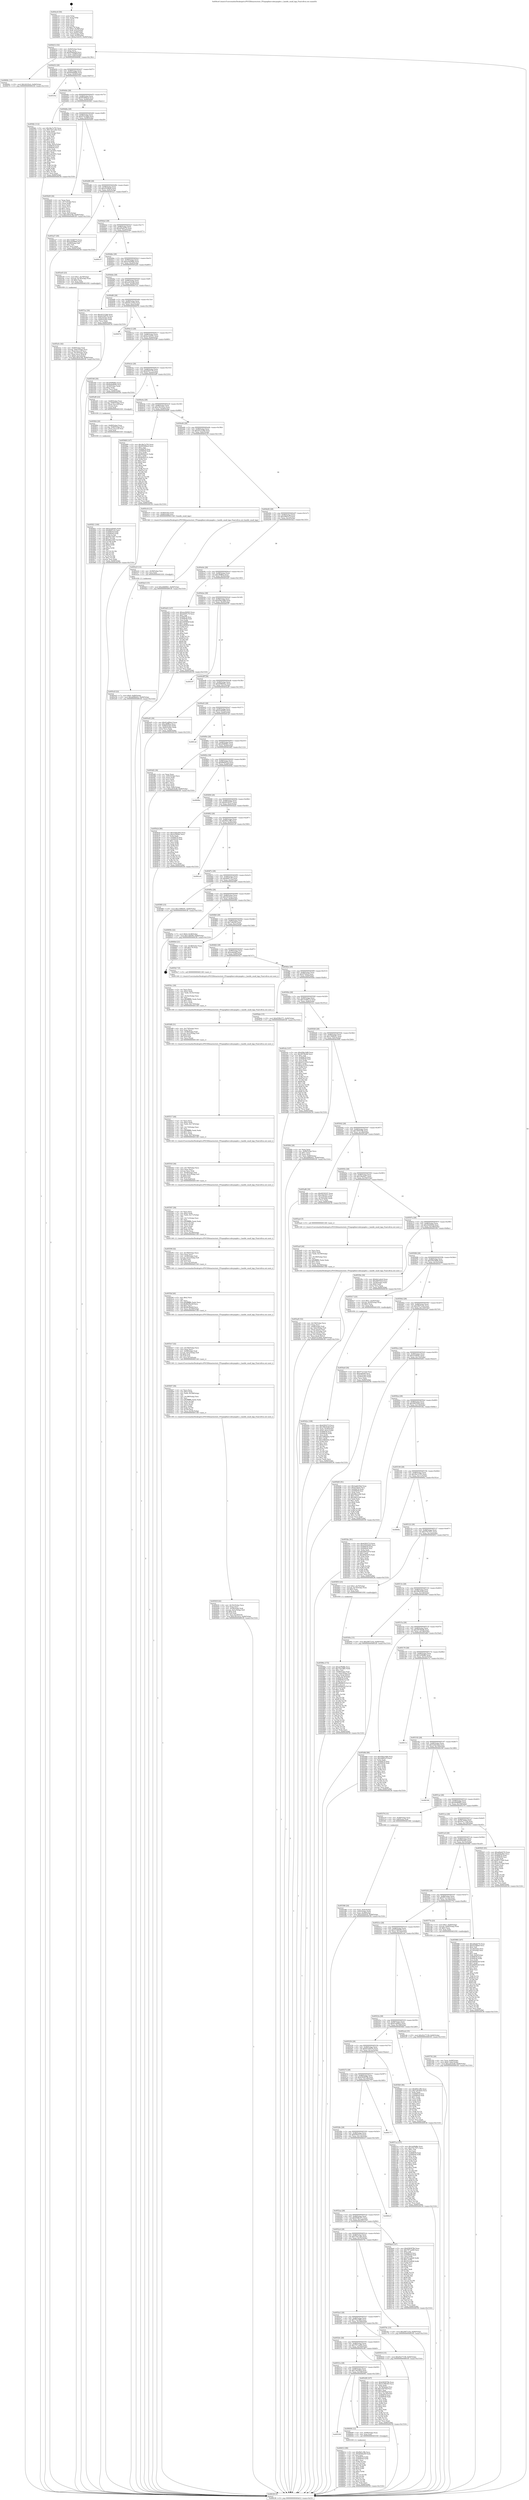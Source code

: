 digraph "0x404ce0" {
  label = "0x404ce0 (/mnt/c/Users/mathe/Desktop/tcc/POCII/binaries/extr_FFmpeglibavcodecpngdec.c_handle_small_bpp_Final-ollvm.out::main(0))"
  labelloc = "t"
  node[shape=record]

  Entry [label="",width=0.3,height=0.3,shape=circle,fillcolor=black,style=filled]
  "0x404d12" [label="{
     0x404d12 [32]\l
     | [instrs]\l
     &nbsp;&nbsp;0x404d12 \<+6\>: mov -0x84(%rbp),%eax\l
     &nbsp;&nbsp;0x404d18 \<+2\>: mov %eax,%ecx\l
     &nbsp;&nbsp;0x404d1a \<+6\>: sub $0x85b8ad5f,%ecx\l
     &nbsp;&nbsp;0x404d20 \<+6\>: mov %eax,-0x88(%rbp)\l
     &nbsp;&nbsp;0x404d26 \<+6\>: mov %ecx,-0x8c(%rbp)\l
     &nbsp;&nbsp;0x404d2c \<+6\>: je 000000000040606c \<main+0x138c\>\l
  }"]
  "0x40606c" [label="{
     0x40606c [15]\l
     | [instrs]\l
     &nbsp;&nbsp;0x40606c \<+10\>: movl $0x3d102a2,-0x84(%rbp)\l
     &nbsp;&nbsp;0x406076 \<+5\>: jmp 00000000004061f6 \<main+0x1516\>\l
  }"]
  "0x404d32" [label="{
     0x404d32 [28]\l
     | [instrs]\l
     &nbsp;&nbsp;0x404d32 \<+5\>: jmp 0000000000404d37 \<main+0x57\>\l
     &nbsp;&nbsp;0x404d37 \<+6\>: mov -0x88(%rbp),%eax\l
     &nbsp;&nbsp;0x404d3d \<+5\>: sub $0x8a9a8084,%eax\l
     &nbsp;&nbsp;0x404d42 \<+6\>: mov %eax,-0x90(%rbp)\l
     &nbsp;&nbsp;0x404d48 \<+6\>: je 000000000040535e \<main+0x67e\>\l
  }"]
  Exit [label="",width=0.3,height=0.3,shape=circle,fillcolor=black,style=filled,peripheries=2]
  "0x40535e" [label="{
     0x40535e\l
  }", style=dashed]
  "0x404d4e" [label="{
     0x404d4e [28]\l
     | [instrs]\l
     &nbsp;&nbsp;0x404d4e \<+5\>: jmp 0000000000404d53 \<main+0x73\>\l
     &nbsp;&nbsp;0x404d53 \<+6\>: mov -0x88(%rbp),%eax\l
     &nbsp;&nbsp;0x404d59 \<+5\>: sub $0x953994c6,%eax\l
     &nbsp;&nbsp;0x404d5e \<+6\>: mov %eax,-0x94(%rbp)\l
     &nbsp;&nbsp;0x404d64 \<+6\>: je 00000000004056fc \<main+0xa1c\>\l
  }"]
  "0x406012" [label="{
     0x406012 [90]\l
     | [instrs]\l
     &nbsp;&nbsp;0x406012 \<+5\>: mov $0xf9d1c9fb,%ecx\l
     &nbsp;&nbsp;0x406017 \<+5\>: mov $0x85b8ad5f,%edx\l
     &nbsp;&nbsp;0x40601c \<+2\>: xor %esi,%esi\l
     &nbsp;&nbsp;0x40601e \<+8\>: mov 0x409078,%r8d\l
     &nbsp;&nbsp;0x406026 \<+8\>: mov 0x409058,%r9d\l
     &nbsp;&nbsp;0x40602e \<+3\>: sub $0x1,%esi\l
     &nbsp;&nbsp;0x406031 \<+3\>: mov %r8d,%r10d\l
     &nbsp;&nbsp;0x406034 \<+3\>: add %esi,%r10d\l
     &nbsp;&nbsp;0x406037 \<+4\>: imul %r10d,%r8d\l
     &nbsp;&nbsp;0x40603b \<+4\>: and $0x1,%r8d\l
     &nbsp;&nbsp;0x40603f \<+4\>: cmp $0x0,%r8d\l
     &nbsp;&nbsp;0x406043 \<+4\>: sete %r11b\l
     &nbsp;&nbsp;0x406047 \<+4\>: cmp $0xa,%r9d\l
     &nbsp;&nbsp;0x40604b \<+3\>: setl %bl\l
     &nbsp;&nbsp;0x40604e \<+3\>: mov %r11b,%r14b\l
     &nbsp;&nbsp;0x406051 \<+3\>: and %bl,%r14b\l
     &nbsp;&nbsp;0x406054 \<+3\>: xor %bl,%r11b\l
     &nbsp;&nbsp;0x406057 \<+3\>: or %r11b,%r14b\l
     &nbsp;&nbsp;0x40605a \<+4\>: test $0x1,%r14b\l
     &nbsp;&nbsp;0x40605e \<+3\>: cmovne %edx,%ecx\l
     &nbsp;&nbsp;0x406061 \<+6\>: mov %ecx,-0x84(%rbp)\l
     &nbsp;&nbsp;0x406067 \<+5\>: jmp 00000000004061f6 \<main+0x1516\>\l
  }"]
  "0x4056fc" [label="{
     0x4056fc [112]\l
     | [instrs]\l
     &nbsp;&nbsp;0x4056fc \<+5\>: mov $0x36a7a793,%eax\l
     &nbsp;&nbsp;0x405701 \<+5\>: mov $0x724c1a8a,%ecx\l
     &nbsp;&nbsp;0x405706 \<+2\>: xor %edx,%edx\l
     &nbsp;&nbsp;0x405708 \<+3\>: mov -0x5c(%rbp),%esi\l
     &nbsp;&nbsp;0x40570b \<+2\>: mov %edx,%edi\l
     &nbsp;&nbsp;0x40570d \<+2\>: sub %esi,%edi\l
     &nbsp;&nbsp;0x40570f \<+2\>: mov %edx,%esi\l
     &nbsp;&nbsp;0x405711 \<+3\>: sub $0x1,%esi\l
     &nbsp;&nbsp;0x405714 \<+2\>: add %esi,%edi\l
     &nbsp;&nbsp;0x405716 \<+2\>: sub %edi,%edx\l
     &nbsp;&nbsp;0x405718 \<+3\>: mov %edx,-0x5c(%rbp)\l
     &nbsp;&nbsp;0x40571b \<+7\>: mov 0x409078,%edx\l
     &nbsp;&nbsp;0x405722 \<+7\>: mov 0x409058,%esi\l
     &nbsp;&nbsp;0x405729 \<+2\>: mov %edx,%edi\l
     &nbsp;&nbsp;0x40572b \<+6\>: sub $0x1a4cb931,%edi\l
     &nbsp;&nbsp;0x405731 \<+3\>: sub $0x1,%edi\l
     &nbsp;&nbsp;0x405734 \<+6\>: add $0x1a4cb931,%edi\l
     &nbsp;&nbsp;0x40573a \<+3\>: imul %edi,%edx\l
     &nbsp;&nbsp;0x40573d \<+3\>: and $0x1,%edx\l
     &nbsp;&nbsp;0x405740 \<+3\>: cmp $0x0,%edx\l
     &nbsp;&nbsp;0x405743 \<+4\>: sete %r8b\l
     &nbsp;&nbsp;0x405747 \<+3\>: cmp $0xa,%esi\l
     &nbsp;&nbsp;0x40574a \<+4\>: setl %r9b\l
     &nbsp;&nbsp;0x40574e \<+3\>: mov %r8b,%r10b\l
     &nbsp;&nbsp;0x405751 \<+3\>: and %r9b,%r10b\l
     &nbsp;&nbsp;0x405754 \<+3\>: xor %r9b,%r8b\l
     &nbsp;&nbsp;0x405757 \<+3\>: or %r8b,%r10b\l
     &nbsp;&nbsp;0x40575a \<+4\>: test $0x1,%r10b\l
     &nbsp;&nbsp;0x40575e \<+3\>: cmovne %ecx,%eax\l
     &nbsp;&nbsp;0x405761 \<+6\>: mov %eax,-0x84(%rbp)\l
     &nbsp;&nbsp;0x405767 \<+5\>: jmp 00000000004061f6 \<main+0x1516\>\l
  }"]
  "0x404d6a" [label="{
     0x404d6a [28]\l
     | [instrs]\l
     &nbsp;&nbsp;0x404d6a \<+5\>: jmp 0000000000404d6f \<main+0x8f\>\l
     &nbsp;&nbsp;0x404d6f \<+6\>: mov -0x88(%rbp),%eax\l
     &nbsp;&nbsp;0x404d75 \<+5\>: sub $0x974144fd,%eax\l
     &nbsp;&nbsp;0x404d7a \<+6\>: mov %eax,-0x98(%rbp)\l
     &nbsp;&nbsp;0x404d80 \<+6\>: je 0000000000405b09 \<main+0xe29\>\l
  }"]
  "0x405336" [label="{
     0x405336\l
  }", style=dashed]
  "0x405b09" [label="{
     0x405b09 [36]\l
     | [instrs]\l
     &nbsp;&nbsp;0x405b09 \<+2\>: xor %eax,%eax\l
     &nbsp;&nbsp;0x405b0b \<+3\>: mov -0x7c(%rbp),%ecx\l
     &nbsp;&nbsp;0x405b0e \<+2\>: mov %eax,%edx\l
     &nbsp;&nbsp;0x405b10 \<+2\>: sub %ecx,%edx\l
     &nbsp;&nbsp;0x405b12 \<+2\>: mov %eax,%ecx\l
     &nbsp;&nbsp;0x405b14 \<+3\>: sub $0x1,%ecx\l
     &nbsp;&nbsp;0x405b17 \<+2\>: add %ecx,%edx\l
     &nbsp;&nbsp;0x405b19 \<+2\>: sub %edx,%eax\l
     &nbsp;&nbsp;0x405b1b \<+3\>: mov %eax,-0x7c(%rbp)\l
     &nbsp;&nbsp;0x405b1e \<+10\>: movl $0x19f7b79b,-0x84(%rbp)\l
     &nbsp;&nbsp;0x405b28 \<+5\>: jmp 00000000004061f6 \<main+0x1516\>\l
  }"]
  "0x404d86" [label="{
     0x404d86 [28]\l
     | [instrs]\l
     &nbsp;&nbsp;0x404d86 \<+5\>: jmp 0000000000404d8b \<main+0xab\>\l
     &nbsp;&nbsp;0x404d8b \<+6\>: mov -0x88(%rbp),%eax\l
     &nbsp;&nbsp;0x404d91 \<+5\>: sub $0xa535fbe6,%eax\l
     &nbsp;&nbsp;0x404d96 \<+6\>: mov %eax,-0x9c(%rbp)\l
     &nbsp;&nbsp;0x404d9c \<+6\>: je 0000000000405a27 \<main+0xd47\>\l
  }"]
  "0x406006" [label="{
     0x406006 [12]\l
     | [instrs]\l
     &nbsp;&nbsp;0x406006 \<+4\>: mov -0x68(%rbp),%rax\l
     &nbsp;&nbsp;0x40600a \<+3\>: mov %rax,%rdi\l
     &nbsp;&nbsp;0x40600d \<+5\>: call 0000000000401030 \<free@plt\>\l
     | [calls]\l
     &nbsp;&nbsp;0x401030 \{1\} (unknown)\l
  }"]
  "0x405a27" [label="{
     0x405a27 [30]\l
     | [instrs]\l
     &nbsp;&nbsp;0x405a27 \<+5\>: mov $0x14348773,%eax\l
     &nbsp;&nbsp;0x405a2c \<+5\>: mov $0xac6208b6,%ecx\l
     &nbsp;&nbsp;0x405a31 \<+3\>: mov -0x29(%rbp),%dl\l
     &nbsp;&nbsp;0x405a34 \<+3\>: test $0x1,%dl\l
     &nbsp;&nbsp;0x405a37 \<+3\>: cmovne %ecx,%eax\l
     &nbsp;&nbsp;0x405a3a \<+6\>: mov %eax,-0x84(%rbp)\l
     &nbsp;&nbsp;0x405a40 \<+5\>: jmp 00000000004061f6 \<main+0x1516\>\l
  }"]
  "0x404da2" [label="{
     0x404da2 [28]\l
     | [instrs]\l
     &nbsp;&nbsp;0x404da2 \<+5\>: jmp 0000000000404da7 \<main+0xc7\>\l
     &nbsp;&nbsp;0x404da7 \<+6\>: mov -0x88(%rbp),%eax\l
     &nbsp;&nbsp;0x404dad \<+5\>: sub $0xa60a6276,%eax\l
     &nbsp;&nbsp;0x404db2 \<+6\>: mov %eax,-0xa0(%rbp)\l
     &nbsp;&nbsp;0x404db8 \<+6\>: je 0000000000406157 \<main+0x1477\>\l
  }"]
  "0x405f21" [label="{
     0x405f21 [100]\l
     | [instrs]\l
     &nbsp;&nbsp;0x405f21 \<+5\>: mov $0xeec82003,%edx\l
     &nbsp;&nbsp;0x405f26 \<+5\>: mov $0xfbf97c52,%esi\l
     &nbsp;&nbsp;0x405f2b \<+8\>: mov 0x409078,%r8d\l
     &nbsp;&nbsp;0x405f33 \<+8\>: mov 0x409058,%r9d\l
     &nbsp;&nbsp;0x405f3b \<+3\>: mov %r8d,%r10d\l
     &nbsp;&nbsp;0x405f3e \<+7\>: sub $0x662c5fd7,%r10d\l
     &nbsp;&nbsp;0x405f45 \<+4\>: sub $0x1,%r10d\l
     &nbsp;&nbsp;0x405f49 \<+7\>: add $0x662c5fd7,%r10d\l
     &nbsp;&nbsp;0x405f50 \<+4\>: imul %r10d,%r8d\l
     &nbsp;&nbsp;0x405f54 \<+4\>: and $0x1,%r8d\l
     &nbsp;&nbsp;0x405f58 \<+4\>: cmp $0x0,%r8d\l
     &nbsp;&nbsp;0x405f5c \<+4\>: sete %r11b\l
     &nbsp;&nbsp;0x405f60 \<+4\>: cmp $0xa,%r9d\l
     &nbsp;&nbsp;0x405f64 \<+3\>: setl %bl\l
     &nbsp;&nbsp;0x405f67 \<+3\>: mov %r11b,%r14b\l
     &nbsp;&nbsp;0x405f6a \<+3\>: and %bl,%r14b\l
     &nbsp;&nbsp;0x405f6d \<+3\>: xor %bl,%r11b\l
     &nbsp;&nbsp;0x405f70 \<+3\>: or %r11b,%r14b\l
     &nbsp;&nbsp;0x405f73 \<+4\>: test $0x1,%r14b\l
     &nbsp;&nbsp;0x405f77 \<+3\>: cmovne %esi,%edx\l
     &nbsp;&nbsp;0x405f7a \<+6\>: mov %edx,-0x84(%rbp)\l
     &nbsp;&nbsp;0x405f80 \<+5\>: jmp 00000000004061f6 \<main+0x1516\>\l
  }"]
  "0x406157" [label="{
     0x406157\l
  }", style=dashed]
  "0x404dbe" [label="{
     0x404dbe [28]\l
     | [instrs]\l
     &nbsp;&nbsp;0x404dbe \<+5\>: jmp 0000000000404dc3 \<main+0xe3\>\l
     &nbsp;&nbsp;0x404dc3 \<+6\>: mov -0x88(%rbp),%eax\l
     &nbsp;&nbsp;0x404dc9 \<+5\>: sub $0xac6208b6,%eax\l
     &nbsp;&nbsp;0x404dce \<+6\>: mov %eax,-0xa4(%rbp)\l
     &nbsp;&nbsp;0x404dd4 \<+6\>: je 0000000000405a45 \<main+0xd65\>\l
  }"]
  "0x405f0d" [label="{
     0x405f0d [20]\l
     | [instrs]\l
     &nbsp;&nbsp;0x405f0d \<+4\>: mov -0x68(%rbp),%rax\l
     &nbsp;&nbsp;0x405f11 \<+4\>: movslq -0x80(%rbp),%rcx\l
     &nbsp;&nbsp;0x405f15 \<+4\>: mov (%rax,%rcx,8),%rax\l
     &nbsp;&nbsp;0x405f19 \<+3\>: mov %rax,%rdi\l
     &nbsp;&nbsp;0x405f1c \<+5\>: call 0000000000401030 \<free@plt\>\l
     | [calls]\l
     &nbsp;&nbsp;0x401030 \{1\} (unknown)\l
  }"]
  "0x405a45" [label="{
     0x405a45 [23]\l
     | [instrs]\l
     &nbsp;&nbsp;0x405a45 \<+7\>: movl $0x1,-0x78(%rbp)\l
     &nbsp;&nbsp;0x405a4c \<+4\>: movslq -0x78(%rbp),%rax\l
     &nbsp;&nbsp;0x405a50 \<+4\>: shl $0x2,%rax\l
     &nbsp;&nbsp;0x405a54 \<+3\>: mov %rax,%rdi\l
     &nbsp;&nbsp;0x405a57 \<+5\>: call 0000000000401050 \<malloc@plt\>\l
     | [calls]\l
     &nbsp;&nbsp;0x401050 \{1\} (unknown)\l
  }"]
  "0x404dda" [label="{
     0x404dda [28]\l
     | [instrs]\l
     &nbsp;&nbsp;0x404dda \<+5\>: jmp 0000000000404ddf \<main+0xff\>\l
     &nbsp;&nbsp;0x404ddf \<+6\>: mov -0x88(%rbp),%eax\l
     &nbsp;&nbsp;0x404de5 \<+5\>: sub $0xae61fed6,%eax\l
     &nbsp;&nbsp;0x404dea \<+6\>: mov %eax,-0xa8(%rbp)\l
     &nbsp;&nbsp;0x404df0 \<+6\>: je 00000000004057ac \<main+0xacc\>\l
  }"]
  "0x405e2f" [label="{
     0x405e2f [22]\l
     | [instrs]\l
     &nbsp;&nbsp;0x405e2f \<+7\>: movl $0x0,-0x80(%rbp)\l
     &nbsp;&nbsp;0x405e36 \<+10\>: movl $0xdd98d42c,-0x84(%rbp)\l
     &nbsp;&nbsp;0x405e40 \<+5\>: jmp 00000000004061f6 \<main+0x1516\>\l
  }"]
  "0x4057ac" [label="{
     0x4057ac [30]\l
     | [instrs]\l
     &nbsp;&nbsp;0x4057ac \<+5\>: mov $0xc61212b6,%eax\l
     &nbsp;&nbsp;0x4057b1 \<+5\>: mov $0x621b657b,%ecx\l
     &nbsp;&nbsp;0x4057b6 \<+3\>: mov -0x6c(%rbp),%edx\l
     &nbsp;&nbsp;0x4057b9 \<+3\>: cmp -0x60(%rbp),%edx\l
     &nbsp;&nbsp;0x4057bc \<+3\>: cmovl %ecx,%eax\l
     &nbsp;&nbsp;0x4057bf \<+6\>: mov %eax,-0x84(%rbp)\l
     &nbsp;&nbsp;0x4057c5 \<+5\>: jmp 00000000004061f6 \<main+0x1516\>\l
  }"]
  "0x404df6" [label="{
     0x404df6 [28]\l
     | [instrs]\l
     &nbsp;&nbsp;0x404df6 \<+5\>: jmp 0000000000404dfb \<main+0x11b\>\l
     &nbsp;&nbsp;0x404dfb \<+6\>: mov -0x88(%rbp),%eax\l
     &nbsp;&nbsp;0x404e01 \<+5\>: sub $0xb4c1e4e4,%eax\l
     &nbsp;&nbsp;0x404e06 \<+6\>: mov %eax,-0xac(%rbp)\l
     &nbsp;&nbsp;0x404e0c \<+6\>: je 000000000040607b \<main+0x139b\>\l
  }"]
  "0x405e23" [label="{
     0x405e23 [12]\l
     | [instrs]\l
     &nbsp;&nbsp;0x405e23 \<+4\>: mov -0x58(%rbp),%rsi\l
     &nbsp;&nbsp;0x405e27 \<+3\>: mov %rsi,%rdi\l
     &nbsp;&nbsp;0x405e2a \<+5\>: call 0000000000401030 \<free@plt\>\l
     | [calls]\l
     &nbsp;&nbsp;0x401030 \{1\} (unknown)\l
  }"]
  "0x40607b" [label="{
     0x40607b\l
  }", style=dashed]
  "0x404e12" [label="{
     0x404e12 [28]\l
     | [instrs]\l
     &nbsp;&nbsp;0x404e12 \<+5\>: jmp 0000000000404e17 \<main+0x137\>\l
     &nbsp;&nbsp;0x404e17 \<+6\>: mov -0x88(%rbp),%eax\l
     &nbsp;&nbsp;0x404e1d \<+5\>: sub $0xba1b4351,%eax\l
     &nbsp;&nbsp;0x404e22 \<+6\>: mov %eax,-0xb0(%rbp)\l
     &nbsp;&nbsp;0x404e28 \<+6\>: je 0000000000405340 \<main+0x660\>\l
  }"]
  "0x40531a" [label="{
     0x40531a [28]\l
     | [instrs]\l
     &nbsp;&nbsp;0x40531a \<+5\>: jmp 000000000040531f \<main+0x63f\>\l
     &nbsp;&nbsp;0x40531f \<+6\>: mov -0x88(%rbp),%eax\l
     &nbsp;&nbsp;0x405325 \<+5\>: sub $0x7a81f0e4,%eax\l
     &nbsp;&nbsp;0x40532a \<+6\>: mov %eax,-0x168(%rbp)\l
     &nbsp;&nbsp;0x405330 \<+6\>: je 0000000000406006 \<main+0x1326\>\l
  }"]
  "0x405340" [label="{
     0x405340 [30]\l
     | [instrs]\l
     &nbsp;&nbsp;0x405340 \<+5\>: mov $0x40086f62,%eax\l
     &nbsp;&nbsp;0x405345 \<+5\>: mov $0x8a9a8084,%ecx\l
     &nbsp;&nbsp;0x40534a \<+3\>: mov -0x34(%rbp),%edx\l
     &nbsp;&nbsp;0x40534d \<+3\>: cmp $0x2,%edx\l
     &nbsp;&nbsp;0x405350 \<+3\>: cmovne %ecx,%eax\l
     &nbsp;&nbsp;0x405353 \<+6\>: mov %eax,-0x84(%rbp)\l
     &nbsp;&nbsp;0x405359 \<+5\>: jmp 00000000004061f6 \<main+0x1516\>\l
  }"]
  "0x404e2e" [label="{
     0x404e2e [28]\l
     | [instrs]\l
     &nbsp;&nbsp;0x404e2e \<+5\>: jmp 0000000000404e33 \<main+0x153\>\l
     &nbsp;&nbsp;0x404e33 \<+6\>: mov -0x88(%rbp),%eax\l
     &nbsp;&nbsp;0x404e39 \<+5\>: sub $0xbf307c70,%eax\l
     &nbsp;&nbsp;0x404e3e \<+6\>: mov %eax,-0xb4(%rbp)\l
     &nbsp;&nbsp;0x404e44 \<+6\>: je 0000000000405ef6 \<main+0x1216\>\l
  }"]
  "0x4061f6" [label="{
     0x4061f6 [5]\l
     | [instrs]\l
     &nbsp;&nbsp;0x4061f6 \<+5\>: jmp 0000000000404d12 \<main+0x32\>\l
  }"]
  "0x404ce0" [label="{
     0x404ce0 [50]\l
     | [instrs]\l
     &nbsp;&nbsp;0x404ce0 \<+1\>: push %rbp\l
     &nbsp;&nbsp;0x404ce1 \<+3\>: mov %rsp,%rbp\l
     &nbsp;&nbsp;0x404ce4 \<+2\>: push %r15\l
     &nbsp;&nbsp;0x404ce6 \<+2\>: push %r14\l
     &nbsp;&nbsp;0x404ce8 \<+2\>: push %r13\l
     &nbsp;&nbsp;0x404cea \<+2\>: push %r12\l
     &nbsp;&nbsp;0x404cec \<+1\>: push %rbx\l
     &nbsp;&nbsp;0x404ced \<+7\>: sub $0x178,%rsp\l
     &nbsp;&nbsp;0x404cf4 \<+7\>: movl $0x0,-0x38(%rbp)\l
     &nbsp;&nbsp;0x404cfb \<+3\>: mov %edi,-0x3c(%rbp)\l
     &nbsp;&nbsp;0x404cfe \<+4\>: mov %rsi,-0x48(%rbp)\l
     &nbsp;&nbsp;0x404d02 \<+3\>: mov -0x3c(%rbp),%edi\l
     &nbsp;&nbsp;0x404d05 \<+3\>: mov %edi,-0x34(%rbp)\l
     &nbsp;&nbsp;0x404d08 \<+10\>: movl $0xba1b4351,-0x84(%rbp)\l
  }"]
  "0x405c80" [label="{
     0x405c80 [107]\l
     | [instrs]\l
     &nbsp;&nbsp;0x405c80 \<+5\>: mov $0x6383879b,%eax\l
     &nbsp;&nbsp;0x405c85 \<+5\>: mov $0x51586393,%ecx\l
     &nbsp;&nbsp;0x405c8a \<+2\>: xor %edx,%edx\l
     &nbsp;&nbsp;0x405c8c \<+3\>: mov -0x74(%rbp),%esi\l
     &nbsp;&nbsp;0x405c8f \<+6\>: add $0x1f3070af,%esi\l
     &nbsp;&nbsp;0x405c95 \<+3\>: add $0x1,%esi\l
     &nbsp;&nbsp;0x405c98 \<+6\>: sub $0x1f3070af,%esi\l
     &nbsp;&nbsp;0x405c9e \<+3\>: mov %esi,-0x74(%rbp)\l
     &nbsp;&nbsp;0x405ca1 \<+7\>: mov 0x409078,%esi\l
     &nbsp;&nbsp;0x405ca8 \<+7\>: mov 0x409058,%edi\l
     &nbsp;&nbsp;0x405caf \<+3\>: sub $0x1,%edx\l
     &nbsp;&nbsp;0x405cb2 \<+3\>: mov %esi,%r8d\l
     &nbsp;&nbsp;0x405cb5 \<+3\>: add %edx,%r8d\l
     &nbsp;&nbsp;0x405cb8 \<+4\>: imul %r8d,%esi\l
     &nbsp;&nbsp;0x405cbc \<+3\>: and $0x1,%esi\l
     &nbsp;&nbsp;0x405cbf \<+3\>: cmp $0x0,%esi\l
     &nbsp;&nbsp;0x405cc2 \<+4\>: sete %r9b\l
     &nbsp;&nbsp;0x405cc6 \<+3\>: cmp $0xa,%edi\l
     &nbsp;&nbsp;0x405cc9 \<+4\>: setl %r10b\l
     &nbsp;&nbsp;0x405ccd \<+3\>: mov %r9b,%r11b\l
     &nbsp;&nbsp;0x405cd0 \<+3\>: and %r10b,%r11b\l
     &nbsp;&nbsp;0x405cd3 \<+3\>: xor %r10b,%r9b\l
     &nbsp;&nbsp;0x405cd6 \<+3\>: or %r9b,%r11b\l
     &nbsp;&nbsp;0x405cd9 \<+4\>: test $0x1,%r11b\l
     &nbsp;&nbsp;0x405cdd \<+3\>: cmovne %ecx,%eax\l
     &nbsp;&nbsp;0x405ce0 \<+6\>: mov %eax,-0x84(%rbp)\l
     &nbsp;&nbsp;0x405ce6 \<+5\>: jmp 00000000004061f6 \<main+0x1516\>\l
  }"]
  "0x405ef6" [label="{
     0x405ef6 [23]\l
     | [instrs]\l
     &nbsp;&nbsp;0x405ef6 \<+4\>: mov -0x68(%rbp),%rax\l
     &nbsp;&nbsp;0x405efa \<+4\>: movslq -0x80(%rbp),%rcx\l
     &nbsp;&nbsp;0x405efe \<+4\>: mov (%rax,%rcx,8),%rax\l
     &nbsp;&nbsp;0x405f02 \<+3\>: mov (%rax),%rax\l
     &nbsp;&nbsp;0x405f05 \<+3\>: mov %rax,%rdi\l
     &nbsp;&nbsp;0x405f08 \<+5\>: call 0000000000401030 \<free@plt\>\l
     | [calls]\l
     &nbsp;&nbsp;0x401030 \{1\} (unknown)\l
  }"]
  "0x404e4a" [label="{
     0x404e4a [28]\l
     | [instrs]\l
     &nbsp;&nbsp;0x404e4a \<+5\>: jmp 0000000000404e4f \<main+0x16f\>\l
     &nbsp;&nbsp;0x404e4f \<+6\>: mov -0x88(%rbp),%eax\l
     &nbsp;&nbsp;0x404e55 \<+5\>: sub $0xc56143ca,%eax\l
     &nbsp;&nbsp;0x404e5a \<+6\>: mov %eax,-0xb8(%rbp)\l
     &nbsp;&nbsp;0x404e60 \<+6\>: je 0000000000405669 \<main+0x989\>\l
  }"]
  "0x405ad5" [label="{
     0x405ad5 [52]\l
     | [instrs]\l
     &nbsp;&nbsp;0x405ad5 \<+6\>: mov -0x194(%rbp),%ecx\l
     &nbsp;&nbsp;0x405adb \<+3\>: imul %eax,%ecx\l
     &nbsp;&nbsp;0x405ade \<+4\>: mov -0x68(%rbp),%rdi\l
     &nbsp;&nbsp;0x405ae2 \<+4\>: movslq -0x6c(%rbp),%r8\l
     &nbsp;&nbsp;0x405ae6 \<+4\>: mov (%rdi,%r8,8),%rdi\l
     &nbsp;&nbsp;0x405aea \<+4\>: movslq -0x74(%rbp),%r8\l
     &nbsp;&nbsp;0x405aee \<+4\>: mov (%rdi,%r8,8),%rdi\l
     &nbsp;&nbsp;0x405af2 \<+4\>: movslq -0x7c(%rbp),%r8\l
     &nbsp;&nbsp;0x405af6 \<+4\>: mov %ecx,(%rdi,%r8,4)\l
     &nbsp;&nbsp;0x405afa \<+10\>: movl $0x974144fd,-0x84(%rbp)\l
     &nbsp;&nbsp;0x405b04 \<+5\>: jmp 00000000004061f6 \<main+0x1516\>\l
  }"]
  "0x405669" [label="{
     0x405669 [147]\l
     | [instrs]\l
     &nbsp;&nbsp;0x405669 \<+5\>: mov $0x36a7a793,%eax\l
     &nbsp;&nbsp;0x40566e \<+5\>: mov $0x953994c6,%ecx\l
     &nbsp;&nbsp;0x405673 \<+2\>: mov $0x1,%dl\l
     &nbsp;&nbsp;0x405675 \<+7\>: mov 0x409078,%esi\l
     &nbsp;&nbsp;0x40567c \<+7\>: mov 0x409058,%edi\l
     &nbsp;&nbsp;0x405683 \<+3\>: mov %esi,%r8d\l
     &nbsp;&nbsp;0x405686 \<+7\>: add $0x905b5c51,%r8d\l
     &nbsp;&nbsp;0x40568d \<+4\>: sub $0x1,%r8d\l
     &nbsp;&nbsp;0x405691 \<+7\>: sub $0x905b5c51,%r8d\l
     &nbsp;&nbsp;0x405698 \<+4\>: imul %r8d,%esi\l
     &nbsp;&nbsp;0x40569c \<+3\>: and $0x1,%esi\l
     &nbsp;&nbsp;0x40569f \<+3\>: cmp $0x0,%esi\l
     &nbsp;&nbsp;0x4056a2 \<+4\>: sete %r9b\l
     &nbsp;&nbsp;0x4056a6 \<+3\>: cmp $0xa,%edi\l
     &nbsp;&nbsp;0x4056a9 \<+4\>: setl %r10b\l
     &nbsp;&nbsp;0x4056ad \<+3\>: mov %r9b,%r11b\l
     &nbsp;&nbsp;0x4056b0 \<+4\>: xor $0xff,%r11b\l
     &nbsp;&nbsp;0x4056b4 \<+3\>: mov %r10b,%bl\l
     &nbsp;&nbsp;0x4056b7 \<+3\>: xor $0xff,%bl\l
     &nbsp;&nbsp;0x4056ba \<+3\>: xor $0x1,%dl\l
     &nbsp;&nbsp;0x4056bd \<+3\>: mov %r11b,%r14b\l
     &nbsp;&nbsp;0x4056c0 \<+4\>: and $0xff,%r14b\l
     &nbsp;&nbsp;0x4056c4 \<+3\>: and %dl,%r9b\l
     &nbsp;&nbsp;0x4056c7 \<+3\>: mov %bl,%r15b\l
     &nbsp;&nbsp;0x4056ca \<+4\>: and $0xff,%r15b\l
     &nbsp;&nbsp;0x4056ce \<+3\>: and %dl,%r10b\l
     &nbsp;&nbsp;0x4056d1 \<+3\>: or %r9b,%r14b\l
     &nbsp;&nbsp;0x4056d4 \<+3\>: or %r10b,%r15b\l
     &nbsp;&nbsp;0x4056d7 \<+3\>: xor %r15b,%r14b\l
     &nbsp;&nbsp;0x4056da \<+3\>: or %bl,%r11b\l
     &nbsp;&nbsp;0x4056dd \<+4\>: xor $0xff,%r11b\l
     &nbsp;&nbsp;0x4056e1 \<+3\>: or $0x1,%dl\l
     &nbsp;&nbsp;0x4056e4 \<+3\>: and %dl,%r11b\l
     &nbsp;&nbsp;0x4056e7 \<+3\>: or %r11b,%r14b\l
     &nbsp;&nbsp;0x4056ea \<+4\>: test $0x1,%r14b\l
     &nbsp;&nbsp;0x4056ee \<+3\>: cmovne %ecx,%eax\l
     &nbsp;&nbsp;0x4056f1 \<+6\>: mov %eax,-0x84(%rbp)\l
     &nbsp;&nbsp;0x4056f7 \<+5\>: jmp 00000000004061f6 \<main+0x1516\>\l
  }"]
  "0x404e66" [label="{
     0x404e66 [28]\l
     | [instrs]\l
     &nbsp;&nbsp;0x404e66 \<+5\>: jmp 0000000000404e6b \<main+0x18b\>\l
     &nbsp;&nbsp;0x404e6b \<+6\>: mov -0x88(%rbp),%eax\l
     &nbsp;&nbsp;0x404e71 \<+5\>: sub $0xc61212b6,%eax\l
     &nbsp;&nbsp;0x404e76 \<+6\>: mov %eax,-0xbc(%rbp)\l
     &nbsp;&nbsp;0x404e7c \<+6\>: je 0000000000405e16 \<main+0x1136\>\l
  }"]
  "0x405aa9" [label="{
     0x405aa9 [44]\l
     | [instrs]\l
     &nbsp;&nbsp;0x405aa9 \<+2\>: xor %ecx,%ecx\l
     &nbsp;&nbsp;0x405aab \<+5\>: mov $0x2,%edx\l
     &nbsp;&nbsp;0x405ab0 \<+6\>: mov %edx,-0x190(%rbp)\l
     &nbsp;&nbsp;0x405ab6 \<+1\>: cltd\l
     &nbsp;&nbsp;0x405ab7 \<+6\>: mov -0x190(%rbp),%esi\l
     &nbsp;&nbsp;0x405abd \<+2\>: idiv %esi\l
     &nbsp;&nbsp;0x405abf \<+6\>: imul $0xfffffffe,%edx,%edx\l
     &nbsp;&nbsp;0x405ac5 \<+3\>: sub $0x1,%ecx\l
     &nbsp;&nbsp;0x405ac8 \<+2\>: sub %ecx,%edx\l
     &nbsp;&nbsp;0x405aca \<+6\>: mov %edx,-0x194(%rbp)\l
     &nbsp;&nbsp;0x405ad0 \<+5\>: call 0000000000401160 \<next_i\>\l
     | [calls]\l
     &nbsp;&nbsp;0x401160 \{1\} (/mnt/c/Users/mathe/Desktop/tcc/POCII/binaries/extr_FFmpeglibavcodecpngdec.c_handle_small_bpp_Final-ollvm.out::next_i)\l
  }"]
  "0x405e16" [label="{
     0x405e16 [13]\l
     | [instrs]\l
     &nbsp;&nbsp;0x405e16 \<+4\>: mov -0x58(%rbp),%rdi\l
     &nbsp;&nbsp;0x405e1a \<+4\>: mov -0x68(%rbp),%rsi\l
     &nbsp;&nbsp;0x405e1e \<+5\>: call 00000000004013b0 \<handle_small_bpp\>\l
     | [calls]\l
     &nbsp;&nbsp;0x4013b0 \{1\} (/mnt/c/Users/mathe/Desktop/tcc/POCII/binaries/extr_FFmpeglibavcodecpngdec.c_handle_small_bpp_Final-ollvm.out::handle_small_bpp)\l
  }"]
  "0x404e82" [label="{
     0x404e82 [28]\l
     | [instrs]\l
     &nbsp;&nbsp;0x404e82 \<+5\>: jmp 0000000000404e87 \<main+0x1a7\>\l
     &nbsp;&nbsp;0x404e87 \<+6\>: mov -0x88(%rbp),%eax\l
     &nbsp;&nbsp;0x404e8d \<+5\>: sub $0xc6863a7f,%eax\l
     &nbsp;&nbsp;0x404e92 \<+6\>: mov %eax,-0xc0(%rbp)\l
     &nbsp;&nbsp;0x404e98 \<+6\>: je 0000000000405de3 \<main+0x1103\>\l
  }"]
  "0x405a5c" [label="{
     0x405a5c [42]\l
     | [instrs]\l
     &nbsp;&nbsp;0x405a5c \<+4\>: mov -0x68(%rbp),%rdi\l
     &nbsp;&nbsp;0x405a60 \<+4\>: movslq -0x6c(%rbp),%rcx\l
     &nbsp;&nbsp;0x405a64 \<+4\>: mov (%rdi,%rcx,8),%rcx\l
     &nbsp;&nbsp;0x405a68 \<+4\>: movslq -0x74(%rbp),%rdi\l
     &nbsp;&nbsp;0x405a6c \<+4\>: mov %rax,(%rcx,%rdi,8)\l
     &nbsp;&nbsp;0x405a70 \<+7\>: movl $0x0,-0x7c(%rbp)\l
     &nbsp;&nbsp;0x405a77 \<+10\>: movl $0x19f7b79b,-0x84(%rbp)\l
     &nbsp;&nbsp;0x405a81 \<+5\>: jmp 00000000004061f6 \<main+0x1516\>\l
  }"]
  "0x405de3" [label="{
     0x405de3 [15]\l
     | [instrs]\l
     &nbsp;&nbsp;0x405de3 \<+10\>: movl $0xefb868b1,-0x84(%rbp)\l
     &nbsp;&nbsp;0x405ded \<+5\>: jmp 00000000004061f6 \<main+0x1516\>\l
  }"]
  "0x404e9e" [label="{
     0x404e9e [28]\l
     | [instrs]\l
     &nbsp;&nbsp;0x404e9e \<+5\>: jmp 0000000000404ea3 \<main+0x1c3\>\l
     &nbsp;&nbsp;0x404ea3 \<+6\>: mov -0x88(%rbp),%eax\l
     &nbsp;&nbsp;0x404ea9 \<+5\>: sub $0xc80fffaa,%eax\l
     &nbsp;&nbsp;0x404eae \<+6\>: mov %eax,-0xc4(%rbp)\l
     &nbsp;&nbsp;0x404eb4 \<+6\>: je 0000000000405e63 \<main+0x1183\>\l
  }"]
  "0x4052fe" [label="{
     0x4052fe [28]\l
     | [instrs]\l
     &nbsp;&nbsp;0x4052fe \<+5\>: jmp 0000000000405303 \<main+0x623\>\l
     &nbsp;&nbsp;0x405303 \<+6\>: mov -0x88(%rbp),%eax\l
     &nbsp;&nbsp;0x405309 \<+5\>: sub $0x7971a490,%eax\l
     &nbsp;&nbsp;0x40530e \<+6\>: mov %eax,-0x164(%rbp)\l
     &nbsp;&nbsp;0x405314 \<+6\>: je 0000000000405c80 \<main+0xfa0\>\l
  }"]
  "0x405e63" [label="{
     0x405e63 [147]\l
     | [instrs]\l
     &nbsp;&nbsp;0x405e63 \<+5\>: mov $0xeec82003,%eax\l
     &nbsp;&nbsp;0x405e68 \<+5\>: mov $0xbf307c70,%ecx\l
     &nbsp;&nbsp;0x405e6d \<+2\>: mov $0x1,%dl\l
     &nbsp;&nbsp;0x405e6f \<+7\>: mov 0x409078,%esi\l
     &nbsp;&nbsp;0x405e76 \<+7\>: mov 0x409058,%edi\l
     &nbsp;&nbsp;0x405e7d \<+3\>: mov %esi,%r8d\l
     &nbsp;&nbsp;0x405e80 \<+7\>: add $0x33f5993f,%r8d\l
     &nbsp;&nbsp;0x405e87 \<+4\>: sub $0x1,%r8d\l
     &nbsp;&nbsp;0x405e8b \<+7\>: sub $0x33f5993f,%r8d\l
     &nbsp;&nbsp;0x405e92 \<+4\>: imul %r8d,%esi\l
     &nbsp;&nbsp;0x405e96 \<+3\>: and $0x1,%esi\l
     &nbsp;&nbsp;0x405e99 \<+3\>: cmp $0x0,%esi\l
     &nbsp;&nbsp;0x405e9c \<+4\>: sete %r9b\l
     &nbsp;&nbsp;0x405ea0 \<+3\>: cmp $0xa,%edi\l
     &nbsp;&nbsp;0x405ea3 \<+4\>: setl %r10b\l
     &nbsp;&nbsp;0x405ea7 \<+3\>: mov %r9b,%r11b\l
     &nbsp;&nbsp;0x405eaa \<+4\>: xor $0xff,%r11b\l
     &nbsp;&nbsp;0x405eae \<+3\>: mov %r10b,%bl\l
     &nbsp;&nbsp;0x405eb1 \<+3\>: xor $0xff,%bl\l
     &nbsp;&nbsp;0x405eb4 \<+3\>: xor $0x0,%dl\l
     &nbsp;&nbsp;0x405eb7 \<+3\>: mov %r11b,%r14b\l
     &nbsp;&nbsp;0x405eba \<+4\>: and $0x0,%r14b\l
     &nbsp;&nbsp;0x405ebe \<+3\>: and %dl,%r9b\l
     &nbsp;&nbsp;0x405ec1 \<+3\>: mov %bl,%r15b\l
     &nbsp;&nbsp;0x405ec4 \<+4\>: and $0x0,%r15b\l
     &nbsp;&nbsp;0x405ec8 \<+3\>: and %dl,%r10b\l
     &nbsp;&nbsp;0x405ecb \<+3\>: or %r9b,%r14b\l
     &nbsp;&nbsp;0x405ece \<+3\>: or %r10b,%r15b\l
     &nbsp;&nbsp;0x405ed1 \<+3\>: xor %r15b,%r14b\l
     &nbsp;&nbsp;0x405ed4 \<+3\>: or %bl,%r11b\l
     &nbsp;&nbsp;0x405ed7 \<+4\>: xor $0xff,%r11b\l
     &nbsp;&nbsp;0x405edb \<+3\>: or $0x0,%dl\l
     &nbsp;&nbsp;0x405ede \<+3\>: and %dl,%r11b\l
     &nbsp;&nbsp;0x405ee1 \<+3\>: or %r11b,%r14b\l
     &nbsp;&nbsp;0x405ee4 \<+4\>: test $0x1,%r14b\l
     &nbsp;&nbsp;0x405ee8 \<+3\>: cmovne %ecx,%eax\l
     &nbsp;&nbsp;0x405eeb \<+6\>: mov %eax,-0x84(%rbp)\l
     &nbsp;&nbsp;0x405ef1 \<+5\>: jmp 00000000004061f6 \<main+0x1516\>\l
  }"]
  "0x404eba" [label="{
     0x404eba [28]\l
     | [instrs]\l
     &nbsp;&nbsp;0x404eba \<+5\>: jmp 0000000000404ebf \<main+0x1df\>\l
     &nbsp;&nbsp;0x404ebf \<+6\>: mov -0x88(%rbp),%eax\l
     &nbsp;&nbsp;0x404ec5 \<+5\>: sub $0xd58a1b88,%eax\l
     &nbsp;&nbsp;0x404eca \<+6\>: mov %eax,-0xc8(%rbp)\l
     &nbsp;&nbsp;0x404ed0 \<+6\>: je 0000000000406197 \<main+0x14b7\>\l
  }"]
  "0x405916" [label="{
     0x405916 [15]\l
     | [instrs]\l
     &nbsp;&nbsp;0x405916 \<+10\>: movl $0x45a77158,-0x84(%rbp)\l
     &nbsp;&nbsp;0x405920 \<+5\>: jmp 00000000004061f6 \<main+0x1516\>\l
  }"]
  "0x406197" [label="{
     0x406197\l
  }", style=dashed]
  "0x404ed6" [label="{
     0x404ed6 [28]\l
     | [instrs]\l
     &nbsp;&nbsp;0x404ed6 \<+5\>: jmp 0000000000404edb \<main+0x1fb\>\l
     &nbsp;&nbsp;0x404edb \<+6\>: mov -0x88(%rbp),%eax\l
     &nbsp;&nbsp;0x404ee1 \<+5\>: sub $0xdd98d42c,%eax\l
     &nbsp;&nbsp;0x404ee6 \<+6\>: mov %eax,-0xcc(%rbp)\l
     &nbsp;&nbsp;0x404eec \<+6\>: je 0000000000405e45 \<main+0x1165\>\l
  }"]
  "0x40586a" [label="{
     0x40586a [172]\l
     | [instrs]\l
     &nbsp;&nbsp;0x40586a \<+5\>: mov $0x3e99dffe,%ecx\l
     &nbsp;&nbsp;0x40586f \<+5\>: mov $0x75ee38f2,%edx\l
     &nbsp;&nbsp;0x405874 \<+3\>: mov $0x1,%sil\l
     &nbsp;&nbsp;0x405877 \<+4\>: mov -0x68(%rbp),%rdi\l
     &nbsp;&nbsp;0x40587b \<+4\>: movslq -0x6c(%rbp),%r8\l
     &nbsp;&nbsp;0x40587f \<+4\>: mov %rax,(%rdi,%r8,8)\l
     &nbsp;&nbsp;0x405883 \<+7\>: movl $0x0,-0x74(%rbp)\l
     &nbsp;&nbsp;0x40588a \<+8\>: mov 0x409078,%r9d\l
     &nbsp;&nbsp;0x405892 \<+8\>: mov 0x409058,%r10d\l
     &nbsp;&nbsp;0x40589a \<+3\>: mov %r9d,%r11d\l
     &nbsp;&nbsp;0x40589d \<+7\>: sub $0x4f9d6616,%r11d\l
     &nbsp;&nbsp;0x4058a4 \<+4\>: sub $0x1,%r11d\l
     &nbsp;&nbsp;0x4058a8 \<+7\>: add $0x4f9d6616,%r11d\l
     &nbsp;&nbsp;0x4058af \<+4\>: imul %r11d,%r9d\l
     &nbsp;&nbsp;0x4058b3 \<+4\>: and $0x1,%r9d\l
     &nbsp;&nbsp;0x4058b7 \<+4\>: cmp $0x0,%r9d\l
     &nbsp;&nbsp;0x4058bb \<+3\>: sete %bl\l
     &nbsp;&nbsp;0x4058be \<+4\>: cmp $0xa,%r10d\l
     &nbsp;&nbsp;0x4058c2 \<+4\>: setl %r14b\l
     &nbsp;&nbsp;0x4058c6 \<+3\>: mov %bl,%r15b\l
     &nbsp;&nbsp;0x4058c9 \<+4\>: xor $0xff,%r15b\l
     &nbsp;&nbsp;0x4058cd \<+3\>: mov %r14b,%r12b\l
     &nbsp;&nbsp;0x4058d0 \<+4\>: xor $0xff,%r12b\l
     &nbsp;&nbsp;0x4058d4 \<+4\>: xor $0x0,%sil\l
     &nbsp;&nbsp;0x4058d8 \<+3\>: mov %r15b,%r13b\l
     &nbsp;&nbsp;0x4058db \<+4\>: and $0x0,%r13b\l
     &nbsp;&nbsp;0x4058df \<+3\>: and %sil,%bl\l
     &nbsp;&nbsp;0x4058e2 \<+3\>: mov %r12b,%al\l
     &nbsp;&nbsp;0x4058e5 \<+2\>: and $0x0,%al\l
     &nbsp;&nbsp;0x4058e7 \<+3\>: and %sil,%r14b\l
     &nbsp;&nbsp;0x4058ea \<+3\>: or %bl,%r13b\l
     &nbsp;&nbsp;0x4058ed \<+3\>: or %r14b,%al\l
     &nbsp;&nbsp;0x4058f0 \<+3\>: xor %al,%r13b\l
     &nbsp;&nbsp;0x4058f3 \<+3\>: or %r12b,%r15b\l
     &nbsp;&nbsp;0x4058f6 \<+4\>: xor $0xff,%r15b\l
     &nbsp;&nbsp;0x4058fa \<+4\>: or $0x0,%sil\l
     &nbsp;&nbsp;0x4058fe \<+3\>: and %sil,%r15b\l
     &nbsp;&nbsp;0x405901 \<+3\>: or %r15b,%r13b\l
     &nbsp;&nbsp;0x405904 \<+4\>: test $0x1,%r13b\l
     &nbsp;&nbsp;0x405908 \<+3\>: cmovne %edx,%ecx\l
     &nbsp;&nbsp;0x40590b \<+6\>: mov %ecx,-0x84(%rbp)\l
     &nbsp;&nbsp;0x405911 \<+5\>: jmp 00000000004061f6 \<main+0x1516\>\l
  }"]
  "0x405e45" [label="{
     0x405e45 [30]\l
     | [instrs]\l
     &nbsp;&nbsp;0x405e45 \<+5\>: mov $0x61ad94a3,%eax\l
     &nbsp;&nbsp;0x405e4a \<+5\>: mov $0xc80fffaa,%ecx\l
     &nbsp;&nbsp;0x405e4f \<+3\>: mov -0x80(%rbp),%edx\l
     &nbsp;&nbsp;0x405e52 \<+3\>: cmp -0x60(%rbp),%edx\l
     &nbsp;&nbsp;0x405e55 \<+3\>: cmovl %ecx,%eax\l
     &nbsp;&nbsp;0x405e58 \<+6\>: mov %eax,-0x84(%rbp)\l
     &nbsp;&nbsp;0x405e5e \<+5\>: jmp 00000000004061f6 \<main+0x1516\>\l
  }"]
  "0x404ef2" [label="{
     0x404ef2 [28]\l
     | [instrs]\l
     &nbsp;&nbsp;0x404ef2 \<+5\>: jmp 0000000000404ef7 \<main+0x217\>\l
     &nbsp;&nbsp;0x404ef7 \<+6\>: mov -0x88(%rbp),%eax\l
     &nbsp;&nbsp;0x404efd \<+5\>: sub $0xeec82003,%eax\l
     &nbsp;&nbsp;0x404f02 \<+6\>: mov %eax,-0xd0(%rbp)\l
     &nbsp;&nbsp;0x404f08 \<+6\>: je 00000000004061a6 \<main+0x14c6\>\l
  }"]
  "0x405792" [label="{
     0x405792 [26]\l
     | [instrs]\l
     &nbsp;&nbsp;0x405792 \<+4\>: mov %rax,-0x68(%rbp)\l
     &nbsp;&nbsp;0x405796 \<+7\>: movl $0x0,-0x6c(%rbp)\l
     &nbsp;&nbsp;0x40579d \<+10\>: movl $0xae61fed6,-0x84(%rbp)\l
     &nbsp;&nbsp;0x4057a7 \<+5\>: jmp 00000000004061f6 \<main+0x1516\>\l
  }"]
  "0x4061a6" [label="{
     0x4061a6\l
  }", style=dashed]
  "0x404f0e" [label="{
     0x404f0e [28]\l
     | [instrs]\l
     &nbsp;&nbsp;0x404f0e \<+5\>: jmp 0000000000404f13 \<main+0x233\>\l
     &nbsp;&nbsp;0x404f13 \<+6\>: mov -0x88(%rbp),%eax\l
     &nbsp;&nbsp;0x404f19 \<+5\>: sub $0xefb868b1,%eax\l
     &nbsp;&nbsp;0x404f1e \<+6\>: mov %eax,-0xd4(%rbp)\l
     &nbsp;&nbsp;0x404f24 \<+6\>: je 0000000000405df2 \<main+0x1112\>\l
  }"]
  "0x4052e2" [label="{
     0x4052e2 [28]\l
     | [instrs]\l
     &nbsp;&nbsp;0x4052e2 \<+5\>: jmp 00000000004052e7 \<main+0x607\>\l
     &nbsp;&nbsp;0x4052e7 \<+6\>: mov -0x88(%rbp),%eax\l
     &nbsp;&nbsp;0x4052ed \<+5\>: sub $0x75ee38f2,%eax\l
     &nbsp;&nbsp;0x4052f2 \<+6\>: mov %eax,-0x160(%rbp)\l
     &nbsp;&nbsp;0x4052f8 \<+6\>: je 0000000000405916 \<main+0xc36\>\l
  }"]
  "0x405df2" [label="{
     0x405df2 [36]\l
     | [instrs]\l
     &nbsp;&nbsp;0x405df2 \<+2\>: xor %eax,%eax\l
     &nbsp;&nbsp;0x405df4 \<+3\>: mov -0x6c(%rbp),%ecx\l
     &nbsp;&nbsp;0x405df7 \<+2\>: mov %eax,%edx\l
     &nbsp;&nbsp;0x405df9 \<+2\>: sub %ecx,%edx\l
     &nbsp;&nbsp;0x405dfb \<+2\>: mov %eax,%ecx\l
     &nbsp;&nbsp;0x405dfd \<+3\>: sub $0x1,%ecx\l
     &nbsp;&nbsp;0x405e00 \<+2\>: add %ecx,%edx\l
     &nbsp;&nbsp;0x405e02 \<+2\>: sub %edx,%eax\l
     &nbsp;&nbsp;0x405e04 \<+3\>: mov %eax,-0x6c(%rbp)\l
     &nbsp;&nbsp;0x405e07 \<+10\>: movl $0xae61fed6,-0x84(%rbp)\l
     &nbsp;&nbsp;0x405e11 \<+5\>: jmp 00000000004061f6 \<main+0x1516\>\l
  }"]
  "0x404f2a" [label="{
     0x404f2a [28]\l
     | [instrs]\l
     &nbsp;&nbsp;0x404f2a \<+5\>: jmp 0000000000404f2f \<main+0x24f\>\l
     &nbsp;&nbsp;0x404f2f \<+6\>: mov -0x88(%rbp),%eax\l
     &nbsp;&nbsp;0x404f35 \<+5\>: sub $0xf0609316,%eax\l
     &nbsp;&nbsp;0x404f3a \<+6\>: mov %eax,-0xd8(%rbp)\l
     &nbsp;&nbsp;0x404f40 \<+6\>: je 000000000040608a \<main+0x13aa\>\l
  }"]
  "0x40576c" [label="{
     0x40576c [15]\l
     | [instrs]\l
     &nbsp;&nbsp;0x40576c \<+10\>: movl $0x29071e5a,-0x84(%rbp)\l
     &nbsp;&nbsp;0x405776 \<+5\>: jmp 00000000004061f6 \<main+0x1516\>\l
  }"]
  "0x40608a" [label="{
     0x40608a\l
  }", style=dashed]
  "0x404f46" [label="{
     0x404f46 [28]\l
     | [instrs]\l
     &nbsp;&nbsp;0x404f46 \<+5\>: jmp 0000000000404f4b \<main+0x26b\>\l
     &nbsp;&nbsp;0x404f4b \<+6\>: mov -0x88(%rbp),%eax\l
     &nbsp;&nbsp;0x404f51 \<+5\>: sub $0xf4530337,%eax\l
     &nbsp;&nbsp;0x404f56 \<+6\>: mov %eax,-0xdc(%rbp)\l
     &nbsp;&nbsp;0x404f5c \<+6\>: je 0000000000405b2d \<main+0xe4d\>\l
  }"]
  "0x4052c6" [label="{
     0x4052c6 [28]\l
     | [instrs]\l
     &nbsp;&nbsp;0x4052c6 \<+5\>: jmp 00000000004052cb \<main+0x5eb\>\l
     &nbsp;&nbsp;0x4052cb \<+6\>: mov -0x88(%rbp),%eax\l
     &nbsp;&nbsp;0x4052d1 \<+5\>: sub $0x724c1a8a,%eax\l
     &nbsp;&nbsp;0x4052d6 \<+6\>: mov %eax,-0x15c(%rbp)\l
     &nbsp;&nbsp;0x4052dc \<+6\>: je 000000000040576c \<main+0xa8c\>\l
  }"]
  "0x405b2d" [label="{
     0x405b2d [86]\l
     | [instrs]\l
     &nbsp;&nbsp;0x405b2d \<+5\>: mov $0x3edb33bd,%eax\l
     &nbsp;&nbsp;0x405b32 \<+5\>: mov $0x2cf385bc,%ecx\l
     &nbsp;&nbsp;0x405b37 \<+2\>: xor %edx,%edx\l
     &nbsp;&nbsp;0x405b39 \<+7\>: mov 0x409078,%esi\l
     &nbsp;&nbsp;0x405b40 \<+7\>: mov 0x409058,%edi\l
     &nbsp;&nbsp;0x405b47 \<+3\>: sub $0x1,%edx\l
     &nbsp;&nbsp;0x405b4a \<+3\>: mov %esi,%r8d\l
     &nbsp;&nbsp;0x405b4d \<+3\>: add %edx,%r8d\l
     &nbsp;&nbsp;0x405b50 \<+4\>: imul %r8d,%esi\l
     &nbsp;&nbsp;0x405b54 \<+3\>: and $0x1,%esi\l
     &nbsp;&nbsp;0x405b57 \<+3\>: cmp $0x0,%esi\l
     &nbsp;&nbsp;0x405b5a \<+4\>: sete %r9b\l
     &nbsp;&nbsp;0x405b5e \<+3\>: cmp $0xa,%edi\l
     &nbsp;&nbsp;0x405b61 \<+4\>: setl %r10b\l
     &nbsp;&nbsp;0x405b65 \<+3\>: mov %r9b,%r11b\l
     &nbsp;&nbsp;0x405b68 \<+3\>: and %r10b,%r11b\l
     &nbsp;&nbsp;0x405b6b \<+3\>: xor %r10b,%r9b\l
     &nbsp;&nbsp;0x405b6e \<+3\>: or %r9b,%r11b\l
     &nbsp;&nbsp;0x405b71 \<+4\>: test $0x1,%r11b\l
     &nbsp;&nbsp;0x405b75 \<+3\>: cmovne %ecx,%eax\l
     &nbsp;&nbsp;0x405b78 \<+6\>: mov %eax,-0x84(%rbp)\l
     &nbsp;&nbsp;0x405b7e \<+5\>: jmp 00000000004061f6 \<main+0x1516\>\l
  }"]
  "0x404f62" [label="{
     0x404f62 [28]\l
     | [instrs]\l
     &nbsp;&nbsp;0x404f62 \<+5\>: jmp 0000000000404f67 \<main+0x287\>\l
     &nbsp;&nbsp;0x404f67 \<+6\>: mov -0x88(%rbp),%eax\l
     &nbsp;&nbsp;0x404f6d \<+5\>: sub $0xf9d1c9fb,%eax\l
     &nbsp;&nbsp;0x404f72 \<+6\>: mov %eax,-0xe0(%rbp)\l
     &nbsp;&nbsp;0x404f78 \<+6\>: je 00000000004061e0 \<main+0x1500\>\l
  }"]
  "0x405bed" [label="{
     0x405bed [147]\l
     | [instrs]\l
     &nbsp;&nbsp;0x405bed \<+5\>: mov $0x6383879b,%eax\l
     &nbsp;&nbsp;0x405bf2 \<+5\>: mov $0x7971a490,%ecx\l
     &nbsp;&nbsp;0x405bf7 \<+2\>: mov $0x1,%dl\l
     &nbsp;&nbsp;0x405bf9 \<+7\>: mov 0x409078,%esi\l
     &nbsp;&nbsp;0x405c00 \<+7\>: mov 0x409058,%edi\l
     &nbsp;&nbsp;0x405c07 \<+3\>: mov %esi,%r8d\l
     &nbsp;&nbsp;0x405c0a \<+7\>: add $0x351add28,%r8d\l
     &nbsp;&nbsp;0x405c11 \<+4\>: sub $0x1,%r8d\l
     &nbsp;&nbsp;0x405c15 \<+7\>: sub $0x351add28,%r8d\l
     &nbsp;&nbsp;0x405c1c \<+4\>: imul %r8d,%esi\l
     &nbsp;&nbsp;0x405c20 \<+3\>: and $0x1,%esi\l
     &nbsp;&nbsp;0x405c23 \<+3\>: cmp $0x0,%esi\l
     &nbsp;&nbsp;0x405c26 \<+4\>: sete %r9b\l
     &nbsp;&nbsp;0x405c2a \<+3\>: cmp $0xa,%edi\l
     &nbsp;&nbsp;0x405c2d \<+4\>: setl %r10b\l
     &nbsp;&nbsp;0x405c31 \<+3\>: mov %r9b,%r11b\l
     &nbsp;&nbsp;0x405c34 \<+4\>: xor $0xff,%r11b\l
     &nbsp;&nbsp;0x405c38 \<+3\>: mov %r10b,%bl\l
     &nbsp;&nbsp;0x405c3b \<+3\>: xor $0xff,%bl\l
     &nbsp;&nbsp;0x405c3e \<+3\>: xor $0x1,%dl\l
     &nbsp;&nbsp;0x405c41 \<+3\>: mov %r11b,%r14b\l
     &nbsp;&nbsp;0x405c44 \<+4\>: and $0xff,%r14b\l
     &nbsp;&nbsp;0x405c48 \<+3\>: and %dl,%r9b\l
     &nbsp;&nbsp;0x405c4b \<+3\>: mov %bl,%r15b\l
     &nbsp;&nbsp;0x405c4e \<+4\>: and $0xff,%r15b\l
     &nbsp;&nbsp;0x405c52 \<+3\>: and %dl,%r10b\l
     &nbsp;&nbsp;0x405c55 \<+3\>: or %r9b,%r14b\l
     &nbsp;&nbsp;0x405c58 \<+3\>: or %r10b,%r15b\l
     &nbsp;&nbsp;0x405c5b \<+3\>: xor %r15b,%r14b\l
     &nbsp;&nbsp;0x405c5e \<+3\>: or %bl,%r11b\l
     &nbsp;&nbsp;0x405c61 \<+4\>: xor $0xff,%r11b\l
     &nbsp;&nbsp;0x405c65 \<+3\>: or $0x1,%dl\l
     &nbsp;&nbsp;0x405c68 \<+3\>: and %dl,%r11b\l
     &nbsp;&nbsp;0x405c6b \<+3\>: or %r11b,%r14b\l
     &nbsp;&nbsp;0x405c6e \<+4\>: test $0x1,%r14b\l
     &nbsp;&nbsp;0x405c72 \<+3\>: cmovne %ecx,%eax\l
     &nbsp;&nbsp;0x405c75 \<+6\>: mov %eax,-0x84(%rbp)\l
     &nbsp;&nbsp;0x405c7b \<+5\>: jmp 00000000004061f6 \<main+0x1516\>\l
  }"]
  "0x4061e0" [label="{
     0x4061e0\l
  }", style=dashed]
  "0x404f7e" [label="{
     0x404f7e [28]\l
     | [instrs]\l
     &nbsp;&nbsp;0x404f7e \<+5\>: jmp 0000000000404f83 \<main+0x2a3\>\l
     &nbsp;&nbsp;0x404f83 \<+6\>: mov -0x88(%rbp),%eax\l
     &nbsp;&nbsp;0x404f89 \<+5\>: sub $0xfbf97c52,%eax\l
     &nbsp;&nbsp;0x404f8e \<+6\>: mov %eax,-0xe4(%rbp)\l
     &nbsp;&nbsp;0x404f94 \<+6\>: je 0000000000405f85 \<main+0x12a5\>\l
  }"]
  "0x4052aa" [label="{
     0x4052aa [28]\l
     | [instrs]\l
     &nbsp;&nbsp;0x4052aa \<+5\>: jmp 00000000004052af \<main+0x5cf\>\l
     &nbsp;&nbsp;0x4052af \<+6\>: mov -0x88(%rbp),%eax\l
     &nbsp;&nbsp;0x4052b5 \<+5\>: sub $0x6598c571,%eax\l
     &nbsp;&nbsp;0x4052ba \<+6\>: mov %eax,-0x158(%rbp)\l
     &nbsp;&nbsp;0x4052c0 \<+6\>: je 0000000000405bed \<main+0xf0d\>\l
  }"]
  "0x405f85" [label="{
     0x405f85 [15]\l
     | [instrs]\l
     &nbsp;&nbsp;0x405f85 \<+10\>: movl $0x15f98291,-0x84(%rbp)\l
     &nbsp;&nbsp;0x405f8f \<+5\>: jmp 00000000004061f6 \<main+0x1516\>\l
  }"]
  "0x404f9a" [label="{
     0x404f9a [28]\l
     | [instrs]\l
     &nbsp;&nbsp;0x404f9a \<+5\>: jmp 0000000000404f9f \<main+0x2bf\>\l
     &nbsp;&nbsp;0x404f9f \<+6\>: mov -0x88(%rbp),%eax\l
     &nbsp;&nbsp;0x404fa5 \<+5\>: sub $0x3d102a2,%eax\l
     &nbsp;&nbsp;0x404faa \<+6\>: mov %eax,-0xe8(%rbp)\l
     &nbsp;&nbsp;0x404fb0 \<+6\>: je 000000000040609e \<main+0x13be\>\l
  }"]
  "0x4060c9" [label="{
     0x4060c9\l
  }", style=dashed]
  "0x40609e" [label="{
     0x40609e [22]\l
     | [instrs]\l
     &nbsp;&nbsp;0x40609e \<+7\>: movl $0x0,-0x38(%rbp)\l
     &nbsp;&nbsp;0x4060a5 \<+10\>: movl $0x7afb506,-0x84(%rbp)\l
     &nbsp;&nbsp;0x4060af \<+5\>: jmp 00000000004061f6 \<main+0x1516\>\l
  }"]
  "0x404fb6" [label="{
     0x404fb6 [28]\l
     | [instrs]\l
     &nbsp;&nbsp;0x404fb6 \<+5\>: jmp 0000000000404fbb \<main+0x2db\>\l
     &nbsp;&nbsp;0x404fbb \<+6\>: mov -0x88(%rbp),%eax\l
     &nbsp;&nbsp;0x404fc1 \<+5\>: sub $0x7afb506,%eax\l
     &nbsp;&nbsp;0x404fc6 \<+6\>: mov %eax,-0xec(%rbp)\l
     &nbsp;&nbsp;0x404fcc \<+6\>: je 00000000004060b4 \<main+0x13d4\>\l
  }"]
  "0x40528e" [label="{
     0x40528e [28]\l
     | [instrs]\l
     &nbsp;&nbsp;0x40528e \<+5\>: jmp 0000000000405293 \<main+0x5b3\>\l
     &nbsp;&nbsp;0x405293 \<+6\>: mov -0x88(%rbp),%eax\l
     &nbsp;&nbsp;0x405299 \<+5\>: sub $0x6392271f,%eax\l
     &nbsp;&nbsp;0x40529e \<+6\>: mov %eax,-0x154(%rbp)\l
     &nbsp;&nbsp;0x4052a4 \<+6\>: je 00000000004060c9 \<main+0x13e9\>\l
  }"]
  "0x4060b4" [label="{
     0x4060b4 [21]\l
     | [instrs]\l
     &nbsp;&nbsp;0x4060b4 \<+3\>: mov -0x38(%rbp),%eax\l
     &nbsp;&nbsp;0x4060b7 \<+7\>: add $0x178,%rsp\l
     &nbsp;&nbsp;0x4060be \<+1\>: pop %rbx\l
     &nbsp;&nbsp;0x4060bf \<+2\>: pop %r12\l
     &nbsp;&nbsp;0x4060c1 \<+2\>: pop %r13\l
     &nbsp;&nbsp;0x4060c3 \<+2\>: pop %r14\l
     &nbsp;&nbsp;0x4060c5 \<+2\>: pop %r15\l
     &nbsp;&nbsp;0x4060c7 \<+1\>: pop %rbp\l
     &nbsp;&nbsp;0x4060c8 \<+1\>: ret\l
  }"]
  "0x404fd2" [label="{
     0x404fd2 [28]\l
     | [instrs]\l
     &nbsp;&nbsp;0x404fd2 \<+5\>: jmp 0000000000404fd7 \<main+0x2f7\>\l
     &nbsp;&nbsp;0x404fd7 \<+6\>: mov -0x88(%rbp),%eax\l
     &nbsp;&nbsp;0x404fdd \<+5\>: sub $0xeab0e6f,%eax\l
     &nbsp;&nbsp;0x404fe2 \<+6\>: mov %eax,-0xf0(%rbp)\l
     &nbsp;&nbsp;0x404fe8 \<+6\>: je 00000000004054c7 \<main+0x7e7\>\l
  }"]
  "0x406175" [label="{
     0x406175\l
  }", style=dashed]
  "0x4054c7" [label="{
     0x4054c7 [5]\l
     | [instrs]\l
     &nbsp;&nbsp;0x4054c7 \<+5\>: call 0000000000401160 \<next_i\>\l
     | [calls]\l
     &nbsp;&nbsp;0x401160 \{1\} (/mnt/c/Users/mathe/Desktop/tcc/POCII/binaries/extr_FFmpeglibavcodecpngdec.c_handle_small_bpp_Final-ollvm.out::next_i)\l
  }"]
  "0x404fee" [label="{
     0x404fee [28]\l
     | [instrs]\l
     &nbsp;&nbsp;0x404fee \<+5\>: jmp 0000000000404ff3 \<main+0x313\>\l
     &nbsp;&nbsp;0x404ff3 \<+6\>: mov -0x88(%rbp),%eax\l
     &nbsp;&nbsp;0x404ff9 \<+5\>: sub $0xf37b0c6,%eax\l
     &nbsp;&nbsp;0x404ffe \<+6\>: mov %eax,-0xf4(%rbp)\l
     &nbsp;&nbsp;0x405004 \<+6\>: je 0000000000405bde \<main+0xefe\>\l
  }"]
  "0x405272" [label="{
     0x405272 [28]\l
     | [instrs]\l
     &nbsp;&nbsp;0x405272 \<+5\>: jmp 0000000000405277 \<main+0x597\>\l
     &nbsp;&nbsp;0x405277 \<+6\>: mov -0x88(%rbp),%eax\l
     &nbsp;&nbsp;0x40527d \<+5\>: sub $0x6383879b,%eax\l
     &nbsp;&nbsp;0x405282 \<+6\>: mov %eax,-0x150(%rbp)\l
     &nbsp;&nbsp;0x405288 \<+6\>: je 0000000000406175 \<main+0x1495\>\l
  }"]
  "0x405bde" [label="{
     0x405bde [15]\l
     | [instrs]\l
     &nbsp;&nbsp;0x405bde \<+10\>: movl $0x6598c571,-0x84(%rbp)\l
     &nbsp;&nbsp;0x405be8 \<+5\>: jmp 00000000004061f6 \<main+0x1516\>\l
  }"]
  "0x40500a" [label="{
     0x40500a [28]\l
     | [instrs]\l
     &nbsp;&nbsp;0x40500a \<+5\>: jmp 000000000040500f \<main+0x32f\>\l
     &nbsp;&nbsp;0x40500f \<+6\>: mov -0x88(%rbp),%eax\l
     &nbsp;&nbsp;0x405015 \<+5\>: sub $0x14348773,%eax\l
     &nbsp;&nbsp;0x40501a \<+6\>: mov %eax,-0xf8(%rbp)\l
     &nbsp;&nbsp;0x405020 \<+6\>: je 0000000000405cfa \<main+0x101a\>\l
  }"]
  "0x4057ca" [label="{
     0x4057ca [137]\l
     | [instrs]\l
     &nbsp;&nbsp;0x4057ca \<+5\>: mov $0x3e99dffe,%eax\l
     &nbsp;&nbsp;0x4057cf \<+5\>: mov $0x370c7071,%ecx\l
     &nbsp;&nbsp;0x4057d4 \<+2\>: mov $0x1,%dl\l
     &nbsp;&nbsp;0x4057d6 \<+2\>: xor %esi,%esi\l
     &nbsp;&nbsp;0x4057d8 \<+7\>: mov 0x409078,%edi\l
     &nbsp;&nbsp;0x4057df \<+8\>: mov 0x409058,%r8d\l
     &nbsp;&nbsp;0x4057e7 \<+3\>: sub $0x1,%esi\l
     &nbsp;&nbsp;0x4057ea \<+3\>: mov %edi,%r9d\l
     &nbsp;&nbsp;0x4057ed \<+3\>: add %esi,%r9d\l
     &nbsp;&nbsp;0x4057f0 \<+4\>: imul %r9d,%edi\l
     &nbsp;&nbsp;0x4057f4 \<+3\>: and $0x1,%edi\l
     &nbsp;&nbsp;0x4057f7 \<+3\>: cmp $0x0,%edi\l
     &nbsp;&nbsp;0x4057fa \<+4\>: sete %r10b\l
     &nbsp;&nbsp;0x4057fe \<+4\>: cmp $0xa,%r8d\l
     &nbsp;&nbsp;0x405802 \<+4\>: setl %r11b\l
     &nbsp;&nbsp;0x405806 \<+3\>: mov %r10b,%bl\l
     &nbsp;&nbsp;0x405809 \<+3\>: xor $0xff,%bl\l
     &nbsp;&nbsp;0x40580c \<+3\>: mov %r11b,%r14b\l
     &nbsp;&nbsp;0x40580f \<+4\>: xor $0xff,%r14b\l
     &nbsp;&nbsp;0x405813 \<+3\>: xor $0x1,%dl\l
     &nbsp;&nbsp;0x405816 \<+3\>: mov %bl,%r15b\l
     &nbsp;&nbsp;0x405819 \<+4\>: and $0xff,%r15b\l
     &nbsp;&nbsp;0x40581d \<+3\>: and %dl,%r10b\l
     &nbsp;&nbsp;0x405820 \<+3\>: mov %r14b,%r12b\l
     &nbsp;&nbsp;0x405823 \<+4\>: and $0xff,%r12b\l
     &nbsp;&nbsp;0x405827 \<+3\>: and %dl,%r11b\l
     &nbsp;&nbsp;0x40582a \<+3\>: or %r10b,%r15b\l
     &nbsp;&nbsp;0x40582d \<+3\>: or %r11b,%r12b\l
     &nbsp;&nbsp;0x405830 \<+3\>: xor %r12b,%r15b\l
     &nbsp;&nbsp;0x405833 \<+3\>: or %r14b,%bl\l
     &nbsp;&nbsp;0x405836 \<+3\>: xor $0xff,%bl\l
     &nbsp;&nbsp;0x405839 \<+3\>: or $0x1,%dl\l
     &nbsp;&nbsp;0x40583c \<+2\>: and %dl,%bl\l
     &nbsp;&nbsp;0x40583e \<+3\>: or %bl,%r15b\l
     &nbsp;&nbsp;0x405841 \<+4\>: test $0x1,%r15b\l
     &nbsp;&nbsp;0x405845 \<+3\>: cmovne %ecx,%eax\l
     &nbsp;&nbsp;0x405848 \<+6\>: mov %eax,-0x84(%rbp)\l
     &nbsp;&nbsp;0x40584e \<+5\>: jmp 00000000004061f6 \<main+0x1516\>\l
  }"]
  "0x405cfa" [label="{
     0x405cfa [147]\l
     | [instrs]\l
     &nbsp;&nbsp;0x405cfa \<+5\>: mov $0xd58a1b88,%eax\l
     &nbsp;&nbsp;0x405cff \<+5\>: mov $0x38758c86,%ecx\l
     &nbsp;&nbsp;0x405d04 \<+2\>: mov $0x1,%dl\l
     &nbsp;&nbsp;0x405d06 \<+7\>: mov 0x409078,%esi\l
     &nbsp;&nbsp;0x405d0d \<+7\>: mov 0x409058,%edi\l
     &nbsp;&nbsp;0x405d14 \<+3\>: mov %esi,%r8d\l
     &nbsp;&nbsp;0x405d17 \<+7\>: add $0xd15c3533,%r8d\l
     &nbsp;&nbsp;0x405d1e \<+4\>: sub $0x1,%r8d\l
     &nbsp;&nbsp;0x405d22 \<+7\>: sub $0xd15c3533,%r8d\l
     &nbsp;&nbsp;0x405d29 \<+4\>: imul %r8d,%esi\l
     &nbsp;&nbsp;0x405d2d \<+3\>: and $0x1,%esi\l
     &nbsp;&nbsp;0x405d30 \<+3\>: cmp $0x0,%esi\l
     &nbsp;&nbsp;0x405d33 \<+4\>: sete %r9b\l
     &nbsp;&nbsp;0x405d37 \<+3\>: cmp $0xa,%edi\l
     &nbsp;&nbsp;0x405d3a \<+4\>: setl %r10b\l
     &nbsp;&nbsp;0x405d3e \<+3\>: mov %r9b,%r11b\l
     &nbsp;&nbsp;0x405d41 \<+4\>: xor $0xff,%r11b\l
     &nbsp;&nbsp;0x405d45 \<+3\>: mov %r10b,%bl\l
     &nbsp;&nbsp;0x405d48 \<+3\>: xor $0xff,%bl\l
     &nbsp;&nbsp;0x405d4b \<+3\>: xor $0x1,%dl\l
     &nbsp;&nbsp;0x405d4e \<+3\>: mov %r11b,%r14b\l
     &nbsp;&nbsp;0x405d51 \<+4\>: and $0xff,%r14b\l
     &nbsp;&nbsp;0x405d55 \<+3\>: and %dl,%r9b\l
     &nbsp;&nbsp;0x405d58 \<+3\>: mov %bl,%r15b\l
     &nbsp;&nbsp;0x405d5b \<+4\>: and $0xff,%r15b\l
     &nbsp;&nbsp;0x405d5f \<+3\>: and %dl,%r10b\l
     &nbsp;&nbsp;0x405d62 \<+3\>: or %r9b,%r14b\l
     &nbsp;&nbsp;0x405d65 \<+3\>: or %r10b,%r15b\l
     &nbsp;&nbsp;0x405d68 \<+3\>: xor %r15b,%r14b\l
     &nbsp;&nbsp;0x405d6b \<+3\>: or %bl,%r11b\l
     &nbsp;&nbsp;0x405d6e \<+4\>: xor $0xff,%r11b\l
     &nbsp;&nbsp;0x405d72 \<+3\>: or $0x1,%dl\l
     &nbsp;&nbsp;0x405d75 \<+3\>: and %dl,%r11b\l
     &nbsp;&nbsp;0x405d78 \<+3\>: or %r11b,%r14b\l
     &nbsp;&nbsp;0x405d7b \<+4\>: test $0x1,%r14b\l
     &nbsp;&nbsp;0x405d7f \<+3\>: cmovne %ecx,%eax\l
     &nbsp;&nbsp;0x405d82 \<+6\>: mov %eax,-0x84(%rbp)\l
     &nbsp;&nbsp;0x405d88 \<+5\>: jmp 00000000004061f6 \<main+0x1516\>\l
  }"]
  "0x405026" [label="{
     0x405026 [28]\l
     | [instrs]\l
     &nbsp;&nbsp;0x405026 \<+5\>: jmp 000000000040502b \<main+0x34b\>\l
     &nbsp;&nbsp;0x40502b \<+6\>: mov -0x88(%rbp),%eax\l
     &nbsp;&nbsp;0x405031 \<+5\>: sub $0x15f98291,%eax\l
     &nbsp;&nbsp;0x405036 \<+6\>: mov %eax,-0xfc(%rbp)\l
     &nbsp;&nbsp;0x40503c \<+6\>: je 0000000000405f94 \<main+0x12b4\>\l
  }"]
  "0x405256" [label="{
     0x405256 [28]\l
     | [instrs]\l
     &nbsp;&nbsp;0x405256 \<+5\>: jmp 000000000040525b \<main+0x57b\>\l
     &nbsp;&nbsp;0x40525b \<+6\>: mov -0x88(%rbp),%eax\l
     &nbsp;&nbsp;0x405261 \<+5\>: sub $0x621b657b,%eax\l
     &nbsp;&nbsp;0x405266 \<+6\>: mov %eax,-0x14c(%rbp)\l
     &nbsp;&nbsp;0x40526c \<+6\>: je 00000000004057ca \<main+0xaea\>\l
  }"]
  "0x405f94" [label="{
     0x405f94 [28]\l
     | [instrs]\l
     &nbsp;&nbsp;0x405f94 \<+2\>: xor %eax,%eax\l
     &nbsp;&nbsp;0x405f96 \<+3\>: mov -0x80(%rbp),%ecx\l
     &nbsp;&nbsp;0x405f99 \<+3\>: sub $0x1,%eax\l
     &nbsp;&nbsp;0x405f9c \<+2\>: sub %eax,%ecx\l
     &nbsp;&nbsp;0x405f9e \<+3\>: mov %ecx,-0x80(%rbp)\l
     &nbsp;&nbsp;0x405fa1 \<+10\>: movl $0xdd98d42c,-0x84(%rbp)\l
     &nbsp;&nbsp;0x405fab \<+5\>: jmp 00000000004061f6 \<main+0x1516\>\l
  }"]
  "0x405042" [label="{
     0x405042 [28]\l
     | [instrs]\l
     &nbsp;&nbsp;0x405042 \<+5\>: jmp 0000000000405047 \<main+0x367\>\l
     &nbsp;&nbsp;0x405047 \<+6\>: mov -0x88(%rbp),%eax\l
     &nbsp;&nbsp;0x40504d \<+5\>: sub $0x19f7b79b,%eax\l
     &nbsp;&nbsp;0x405052 \<+6\>: mov %eax,-0x100(%rbp)\l
     &nbsp;&nbsp;0x405058 \<+6\>: je 0000000000405a86 \<main+0xda6\>\l
  }"]
  "0x405fb0" [label="{
     0x405fb0 [86]\l
     | [instrs]\l
     &nbsp;&nbsp;0x405fb0 \<+5\>: mov $0xf9d1c9fb,%eax\l
     &nbsp;&nbsp;0x405fb5 \<+5\>: mov $0x7a81f0e4,%ecx\l
     &nbsp;&nbsp;0x405fba \<+2\>: xor %edx,%edx\l
     &nbsp;&nbsp;0x405fbc \<+7\>: mov 0x409078,%esi\l
     &nbsp;&nbsp;0x405fc3 \<+7\>: mov 0x409058,%edi\l
     &nbsp;&nbsp;0x405fca \<+3\>: sub $0x1,%edx\l
     &nbsp;&nbsp;0x405fcd \<+3\>: mov %esi,%r8d\l
     &nbsp;&nbsp;0x405fd0 \<+3\>: add %edx,%r8d\l
     &nbsp;&nbsp;0x405fd3 \<+4\>: imul %r8d,%esi\l
     &nbsp;&nbsp;0x405fd7 \<+3\>: and $0x1,%esi\l
     &nbsp;&nbsp;0x405fda \<+3\>: cmp $0x0,%esi\l
     &nbsp;&nbsp;0x405fdd \<+4\>: sete %r9b\l
     &nbsp;&nbsp;0x405fe1 \<+3\>: cmp $0xa,%edi\l
     &nbsp;&nbsp;0x405fe4 \<+4\>: setl %r10b\l
     &nbsp;&nbsp;0x405fe8 \<+3\>: mov %r9b,%r11b\l
     &nbsp;&nbsp;0x405feb \<+3\>: and %r10b,%r11b\l
     &nbsp;&nbsp;0x405fee \<+3\>: xor %r10b,%r9b\l
     &nbsp;&nbsp;0x405ff1 \<+3\>: or %r9b,%r11b\l
     &nbsp;&nbsp;0x405ff4 \<+4\>: test $0x1,%r11b\l
     &nbsp;&nbsp;0x405ff8 \<+3\>: cmovne %ecx,%eax\l
     &nbsp;&nbsp;0x405ffb \<+6\>: mov %eax,-0x84(%rbp)\l
     &nbsp;&nbsp;0x406001 \<+5\>: jmp 00000000004061f6 \<main+0x1516\>\l
  }"]
  "0x405a86" [label="{
     0x405a86 [30]\l
     | [instrs]\l
     &nbsp;&nbsp;0x405a86 \<+5\>: mov $0xf4530337,%eax\l
     &nbsp;&nbsp;0x405a8b \<+5\>: mov $0x1fde4427,%ecx\l
     &nbsp;&nbsp;0x405a90 \<+3\>: mov -0x7c(%rbp),%edx\l
     &nbsp;&nbsp;0x405a93 \<+3\>: cmp -0x78(%rbp),%edx\l
     &nbsp;&nbsp;0x405a96 \<+3\>: cmovl %ecx,%eax\l
     &nbsp;&nbsp;0x405a99 \<+6\>: mov %eax,-0x84(%rbp)\l
     &nbsp;&nbsp;0x405a9f \<+5\>: jmp 00000000004061f6 \<main+0x1516\>\l
  }"]
  "0x40505e" [label="{
     0x40505e [28]\l
     | [instrs]\l
     &nbsp;&nbsp;0x40505e \<+5\>: jmp 0000000000405063 \<main+0x383\>\l
     &nbsp;&nbsp;0x405063 \<+6\>: mov -0x88(%rbp),%eax\l
     &nbsp;&nbsp;0x405069 \<+5\>: sub $0x1fde4427,%eax\l
     &nbsp;&nbsp;0x40506e \<+6\>: mov %eax,-0x104(%rbp)\l
     &nbsp;&nbsp;0x405074 \<+6\>: je 0000000000405aa4 \<main+0xdc4\>\l
  }"]
  "0x40523a" [label="{
     0x40523a [28]\l
     | [instrs]\l
     &nbsp;&nbsp;0x40523a \<+5\>: jmp 000000000040523f \<main+0x55f\>\l
     &nbsp;&nbsp;0x40523f \<+6\>: mov -0x88(%rbp),%eax\l
     &nbsp;&nbsp;0x405245 \<+5\>: sub $0x61ad94a3,%eax\l
     &nbsp;&nbsp;0x40524a \<+6\>: mov %eax,-0x148(%rbp)\l
     &nbsp;&nbsp;0x405250 \<+6\>: je 0000000000405fb0 \<main+0x12d0\>\l
  }"]
  "0x405aa4" [label="{
     0x405aa4 [5]\l
     | [instrs]\l
     &nbsp;&nbsp;0x405aa4 \<+5\>: call 0000000000401160 \<next_i\>\l
     | [calls]\l
     &nbsp;&nbsp;0x401160 \{1\} (/mnt/c/Users/mathe/Desktop/tcc/POCII/binaries/extr_FFmpeglibavcodecpngdec.c_handle_small_bpp_Final-ollvm.out::next_i)\l
  }"]
  "0x40507a" [label="{
     0x40507a [28]\l
     | [instrs]\l
     &nbsp;&nbsp;0x40507a \<+5\>: jmp 000000000040507f \<main+0x39f\>\l
     &nbsp;&nbsp;0x40507f \<+6\>: mov -0x88(%rbp),%eax\l
     &nbsp;&nbsp;0x405085 \<+5\>: sub $0x242f2034,%eax\l
     &nbsp;&nbsp;0x40508a \<+6\>: mov %eax,-0x108(%rbp)\l
     &nbsp;&nbsp;0x405090 \<+6\>: je 000000000040539e \<main+0x6be\>\l
  }"]
  "0x405ceb" [label="{
     0x405ceb [15]\l
     | [instrs]\l
     &nbsp;&nbsp;0x405ceb \<+10\>: movl $0x45a77158,-0x84(%rbp)\l
     &nbsp;&nbsp;0x405cf5 \<+5\>: jmp 00000000004061f6 \<main+0x1516\>\l
  }"]
  "0x40539e" [label="{
     0x40539e [30]\l
     | [instrs]\l
     &nbsp;&nbsp;0x40539e \<+5\>: mov $0xb4c1e4e4,%eax\l
     &nbsp;&nbsp;0x4053a3 \<+5\>: mov $0x3097f3e0,%ecx\l
     &nbsp;&nbsp;0x4053a8 \<+3\>: mov -0x30(%rbp),%edx\l
     &nbsp;&nbsp;0x4053ab \<+3\>: cmp $0x0,%edx\l
     &nbsp;&nbsp;0x4053ae \<+3\>: cmove %ecx,%eax\l
     &nbsp;&nbsp;0x4053b1 \<+6\>: mov %eax,-0x84(%rbp)\l
     &nbsp;&nbsp;0x4053b7 \<+5\>: jmp 00000000004061f6 \<main+0x1516\>\l
  }"]
  "0x405096" [label="{
     0x405096 [28]\l
     | [instrs]\l
     &nbsp;&nbsp;0x405096 \<+5\>: jmp 000000000040509b \<main+0x3bb\>\l
     &nbsp;&nbsp;0x40509b \<+6\>: mov -0x88(%rbp),%eax\l
     &nbsp;&nbsp;0x4050a1 \<+5\>: sub $0x2591d04b,%eax\l
     &nbsp;&nbsp;0x4050a6 \<+6\>: mov %eax,-0x10c(%rbp)\l
     &nbsp;&nbsp;0x4050ac \<+6\>: je 0000000000405417 \<main+0x737\>\l
  }"]
  "0x40521e" [label="{
     0x40521e [28]\l
     | [instrs]\l
     &nbsp;&nbsp;0x40521e \<+5\>: jmp 0000000000405223 \<main+0x543\>\l
     &nbsp;&nbsp;0x405223 \<+6\>: mov -0x88(%rbp),%eax\l
     &nbsp;&nbsp;0x405229 \<+5\>: sub $0x51586393,%eax\l
     &nbsp;&nbsp;0x40522e \<+6\>: mov %eax,-0x144(%rbp)\l
     &nbsp;&nbsp;0x405234 \<+6\>: je 0000000000405ceb \<main+0x100b\>\l
  }"]
  "0x405417" [label="{
     0x405417 [23]\l
     | [instrs]\l
     &nbsp;&nbsp;0x405417 \<+7\>: movl $0x1,-0x50(%rbp)\l
     &nbsp;&nbsp;0x40541e \<+4\>: movslq -0x50(%rbp),%rax\l
     &nbsp;&nbsp;0x405422 \<+4\>: shl $0x5,%rax\l
     &nbsp;&nbsp;0x405426 \<+3\>: mov %rax,%rdi\l
     &nbsp;&nbsp;0x405429 \<+5\>: call 0000000000401050 \<malloc@plt\>\l
     | [calls]\l
     &nbsp;&nbsp;0x401050 \{1\} (unknown)\l
  }"]
  "0x4050b2" [label="{
     0x4050b2 [28]\l
     | [instrs]\l
     &nbsp;&nbsp;0x4050b2 \<+5\>: jmp 00000000004050b7 \<main+0x3d7\>\l
     &nbsp;&nbsp;0x4050b7 \<+6\>: mov -0x88(%rbp),%eax\l
     &nbsp;&nbsp;0x4050bd \<+5\>: sub $0x29071e5a,%eax\l
     &nbsp;&nbsp;0x4050c2 \<+6\>: mov %eax,-0x110(%rbp)\l
     &nbsp;&nbsp;0x4050c8 \<+6\>: je 00000000004054a9 \<main+0x7c9\>\l
  }"]
  "0x40577b" [label="{
     0x40577b [23]\l
     | [instrs]\l
     &nbsp;&nbsp;0x40577b \<+7\>: movl $0x1,-0x60(%rbp)\l
     &nbsp;&nbsp;0x405782 \<+4\>: movslq -0x60(%rbp),%rax\l
     &nbsp;&nbsp;0x405786 \<+4\>: shl $0x3,%rax\l
     &nbsp;&nbsp;0x40578a \<+3\>: mov %rax,%rdi\l
     &nbsp;&nbsp;0x40578d \<+5\>: call 0000000000401050 \<malloc@plt\>\l
     | [calls]\l
     &nbsp;&nbsp;0x401050 \{1\} (unknown)\l
  }"]
  "0x4054a9" [label="{
     0x4054a9 [30]\l
     | [instrs]\l
     &nbsp;&nbsp;0x4054a9 \<+5\>: mov $0x471e13e4,%eax\l
     &nbsp;&nbsp;0x4054ae \<+5\>: mov $0xeab0e6f,%ecx\l
     &nbsp;&nbsp;0x4054b3 \<+3\>: mov -0x5c(%rbp),%edx\l
     &nbsp;&nbsp;0x4054b6 \<+3\>: cmp -0x50(%rbp),%edx\l
     &nbsp;&nbsp;0x4054b9 \<+3\>: cmovl %ecx,%eax\l
     &nbsp;&nbsp;0x4054bc \<+6\>: mov %eax,-0x84(%rbp)\l
     &nbsp;&nbsp;0x4054c2 \<+5\>: jmp 00000000004061f6 \<main+0x1516\>\l
  }"]
  "0x4050ce" [label="{
     0x4050ce [28]\l
     | [instrs]\l
     &nbsp;&nbsp;0x4050ce \<+5\>: jmp 00000000004050d3 \<main+0x3f3\>\l
     &nbsp;&nbsp;0x4050d3 \<+6\>: mov -0x88(%rbp),%eax\l
     &nbsp;&nbsp;0x4050d9 \<+5\>: sub $0x2cf385bc,%eax\l
     &nbsp;&nbsp;0x4050de \<+6\>: mov %eax,-0x114(%rbp)\l
     &nbsp;&nbsp;0x4050e4 \<+6\>: je 0000000000405b83 \<main+0xea3\>\l
  }"]
  "0x405202" [label="{
     0x405202 [28]\l
     | [instrs]\l
     &nbsp;&nbsp;0x405202 \<+5\>: jmp 0000000000405207 \<main+0x527\>\l
     &nbsp;&nbsp;0x405207 \<+6\>: mov -0x88(%rbp),%eax\l
     &nbsp;&nbsp;0x40520d \<+5\>: sub $0x471e13e4,%eax\l
     &nbsp;&nbsp;0x405212 \<+6\>: mov %eax,-0x140(%rbp)\l
     &nbsp;&nbsp;0x405218 \<+6\>: je 000000000040577b \<main+0xa9b\>\l
  }"]
  "0x405b83" [label="{
     0x405b83 [91]\l
     | [instrs]\l
     &nbsp;&nbsp;0x405b83 \<+5\>: mov $0x3edb33bd,%eax\l
     &nbsp;&nbsp;0x405b88 \<+5\>: mov $0xf37b0c6,%ecx\l
     &nbsp;&nbsp;0x405b8d \<+7\>: mov 0x409078,%edx\l
     &nbsp;&nbsp;0x405b94 \<+7\>: mov 0x409058,%esi\l
     &nbsp;&nbsp;0x405b9b \<+2\>: mov %edx,%edi\l
     &nbsp;&nbsp;0x405b9d \<+6\>: add $0x26bcec68,%edi\l
     &nbsp;&nbsp;0x405ba3 \<+3\>: sub $0x1,%edi\l
     &nbsp;&nbsp;0x405ba6 \<+6\>: sub $0x26bcec68,%edi\l
     &nbsp;&nbsp;0x405bac \<+3\>: imul %edi,%edx\l
     &nbsp;&nbsp;0x405baf \<+3\>: and $0x1,%edx\l
     &nbsp;&nbsp;0x405bb2 \<+3\>: cmp $0x0,%edx\l
     &nbsp;&nbsp;0x405bb5 \<+4\>: sete %r8b\l
     &nbsp;&nbsp;0x405bb9 \<+3\>: cmp $0xa,%esi\l
     &nbsp;&nbsp;0x405bbc \<+4\>: setl %r9b\l
     &nbsp;&nbsp;0x405bc0 \<+3\>: mov %r8b,%r10b\l
     &nbsp;&nbsp;0x405bc3 \<+3\>: and %r9b,%r10b\l
     &nbsp;&nbsp;0x405bc6 \<+3\>: xor %r9b,%r8b\l
     &nbsp;&nbsp;0x405bc9 \<+3\>: or %r8b,%r10b\l
     &nbsp;&nbsp;0x405bcc \<+4\>: test $0x1,%r10b\l
     &nbsp;&nbsp;0x405bd0 \<+3\>: cmovne %ecx,%eax\l
     &nbsp;&nbsp;0x405bd3 \<+6\>: mov %eax,-0x84(%rbp)\l
     &nbsp;&nbsp;0x405bd9 \<+5\>: jmp 00000000004061f6 \<main+0x1516\>\l
  }"]
  "0x4050ea" [label="{
     0x4050ea [28]\l
     | [instrs]\l
     &nbsp;&nbsp;0x4050ea \<+5\>: jmp 00000000004050ef \<main+0x40f\>\l
     &nbsp;&nbsp;0x4050ef \<+6\>: mov -0x88(%rbp),%eax\l
     &nbsp;&nbsp;0x4050f5 \<+5\>: sub $0x3097f3e0,%eax\l
     &nbsp;&nbsp;0x4050fa \<+6\>: mov %eax,-0x118(%rbp)\l
     &nbsp;&nbsp;0x405100 \<+6\>: je 00000000004053bc \<main+0x6dc\>\l
  }"]
  "0x405980" [label="{
     0x405980 [167]\l
     | [instrs]\l
     &nbsp;&nbsp;0x405980 \<+5\>: mov $0xa60a6276,%eax\l
     &nbsp;&nbsp;0x405985 \<+5\>: mov $0xa535fbe6,%ecx\l
     &nbsp;&nbsp;0x40598a \<+2\>: mov $0x1,%dl\l
     &nbsp;&nbsp;0x40598c \<+3\>: mov -0x74(%rbp),%esi\l
     &nbsp;&nbsp;0x40598f \<+3\>: cmp -0x70(%rbp),%esi\l
     &nbsp;&nbsp;0x405992 \<+4\>: setl %dil\l
     &nbsp;&nbsp;0x405996 \<+4\>: and $0x1,%dil\l
     &nbsp;&nbsp;0x40599a \<+4\>: mov %dil,-0x29(%rbp)\l
     &nbsp;&nbsp;0x40599e \<+7\>: mov 0x409078,%esi\l
     &nbsp;&nbsp;0x4059a5 \<+8\>: mov 0x409058,%r8d\l
     &nbsp;&nbsp;0x4059ad \<+3\>: mov %esi,%r9d\l
     &nbsp;&nbsp;0x4059b0 \<+7\>: add $0xd4849e20,%r9d\l
     &nbsp;&nbsp;0x4059b7 \<+4\>: sub $0x1,%r9d\l
     &nbsp;&nbsp;0x4059bb \<+7\>: sub $0xd4849e20,%r9d\l
     &nbsp;&nbsp;0x4059c2 \<+4\>: imul %r9d,%esi\l
     &nbsp;&nbsp;0x4059c6 \<+3\>: and $0x1,%esi\l
     &nbsp;&nbsp;0x4059c9 \<+3\>: cmp $0x0,%esi\l
     &nbsp;&nbsp;0x4059cc \<+4\>: sete %dil\l
     &nbsp;&nbsp;0x4059d0 \<+4\>: cmp $0xa,%r8d\l
     &nbsp;&nbsp;0x4059d4 \<+4\>: setl %r10b\l
     &nbsp;&nbsp;0x4059d8 \<+3\>: mov %dil,%r11b\l
     &nbsp;&nbsp;0x4059db \<+4\>: xor $0xff,%r11b\l
     &nbsp;&nbsp;0x4059df \<+3\>: mov %r10b,%bl\l
     &nbsp;&nbsp;0x4059e2 \<+3\>: xor $0xff,%bl\l
     &nbsp;&nbsp;0x4059e5 \<+3\>: xor $0x0,%dl\l
     &nbsp;&nbsp;0x4059e8 \<+3\>: mov %r11b,%r14b\l
     &nbsp;&nbsp;0x4059eb \<+4\>: and $0x0,%r14b\l
     &nbsp;&nbsp;0x4059ef \<+3\>: and %dl,%dil\l
     &nbsp;&nbsp;0x4059f2 \<+3\>: mov %bl,%r15b\l
     &nbsp;&nbsp;0x4059f5 \<+4\>: and $0x0,%r15b\l
     &nbsp;&nbsp;0x4059f9 \<+3\>: and %dl,%r10b\l
     &nbsp;&nbsp;0x4059fc \<+3\>: or %dil,%r14b\l
     &nbsp;&nbsp;0x4059ff \<+3\>: or %r10b,%r15b\l
     &nbsp;&nbsp;0x405a02 \<+3\>: xor %r15b,%r14b\l
     &nbsp;&nbsp;0x405a05 \<+3\>: or %bl,%r11b\l
     &nbsp;&nbsp;0x405a08 \<+4\>: xor $0xff,%r11b\l
     &nbsp;&nbsp;0x405a0c \<+3\>: or $0x0,%dl\l
     &nbsp;&nbsp;0x405a0f \<+3\>: and %dl,%r11b\l
     &nbsp;&nbsp;0x405a12 \<+3\>: or %r11b,%r14b\l
     &nbsp;&nbsp;0x405a15 \<+4\>: test $0x1,%r14b\l
     &nbsp;&nbsp;0x405a19 \<+3\>: cmovne %ecx,%eax\l
     &nbsp;&nbsp;0x405a1c \<+6\>: mov %eax,-0x84(%rbp)\l
     &nbsp;&nbsp;0x405a22 \<+5\>: jmp 00000000004061f6 \<main+0x1516\>\l
  }"]
  "0x4053bc" [label="{
     0x4053bc [91]\l
     | [instrs]\l
     &nbsp;&nbsp;0x4053bc \<+5\>: mov $0x6392271f,%eax\l
     &nbsp;&nbsp;0x4053c1 \<+5\>: mov $0x2591d04b,%ecx\l
     &nbsp;&nbsp;0x4053c6 \<+7\>: mov 0x409078,%edx\l
     &nbsp;&nbsp;0x4053cd \<+7\>: mov 0x409058,%esi\l
     &nbsp;&nbsp;0x4053d4 \<+2\>: mov %edx,%edi\l
     &nbsp;&nbsp;0x4053d6 \<+6\>: add $0xd0922d74,%edi\l
     &nbsp;&nbsp;0x4053dc \<+3\>: sub $0x1,%edi\l
     &nbsp;&nbsp;0x4053df \<+6\>: sub $0xd0922d74,%edi\l
     &nbsp;&nbsp;0x4053e5 \<+3\>: imul %edi,%edx\l
     &nbsp;&nbsp;0x4053e8 \<+3\>: and $0x1,%edx\l
     &nbsp;&nbsp;0x4053eb \<+3\>: cmp $0x0,%edx\l
     &nbsp;&nbsp;0x4053ee \<+4\>: sete %r8b\l
     &nbsp;&nbsp;0x4053f2 \<+3\>: cmp $0xa,%esi\l
     &nbsp;&nbsp;0x4053f5 \<+4\>: setl %r9b\l
     &nbsp;&nbsp;0x4053f9 \<+3\>: mov %r8b,%r10b\l
     &nbsp;&nbsp;0x4053fc \<+3\>: and %r9b,%r10b\l
     &nbsp;&nbsp;0x4053ff \<+3\>: xor %r9b,%r8b\l
     &nbsp;&nbsp;0x405402 \<+3\>: or %r8b,%r10b\l
     &nbsp;&nbsp;0x405405 \<+4\>: test $0x1,%r10b\l
     &nbsp;&nbsp;0x405409 \<+3\>: cmovne %ecx,%eax\l
     &nbsp;&nbsp;0x40540c \<+6\>: mov %eax,-0x84(%rbp)\l
     &nbsp;&nbsp;0x405412 \<+5\>: jmp 00000000004061f6 \<main+0x1516\>\l
  }"]
  "0x405106" [label="{
     0x405106 [28]\l
     | [instrs]\l
     &nbsp;&nbsp;0x405106 \<+5\>: jmp 000000000040510b \<main+0x42b\>\l
     &nbsp;&nbsp;0x40510b \<+6\>: mov -0x88(%rbp),%eax\l
     &nbsp;&nbsp;0x405111 \<+5\>: sub $0x36a7a793,%eax\l
     &nbsp;&nbsp;0x405116 \<+6\>: mov %eax,-0x11c(%rbp)\l
     &nbsp;&nbsp;0x40511c \<+6\>: je 00000000004060fa \<main+0x141a\>\l
  }"]
  "0x4051e6" [label="{
     0x4051e6 [28]\l
     | [instrs]\l
     &nbsp;&nbsp;0x4051e6 \<+5\>: jmp 00000000004051eb \<main+0x50b\>\l
     &nbsp;&nbsp;0x4051eb \<+6\>: mov -0x88(%rbp),%eax\l
     &nbsp;&nbsp;0x4051f1 \<+5\>: sub $0x45f5e0b2,%eax\l
     &nbsp;&nbsp;0x4051f6 \<+6\>: mov %eax,-0x13c(%rbp)\l
     &nbsp;&nbsp;0x4051fc \<+6\>: je 0000000000405980 \<main+0xca0\>\l
  }"]
  "0x4060fa" [label="{
     0x4060fa\l
  }", style=dashed]
  "0x405122" [label="{
     0x405122 [28]\l
     | [instrs]\l
     &nbsp;&nbsp;0x405122 \<+5\>: jmp 0000000000405127 \<main+0x447\>\l
     &nbsp;&nbsp;0x405127 \<+6\>: mov -0x88(%rbp),%eax\l
     &nbsp;&nbsp;0x40512d \<+5\>: sub $0x370c7071,%eax\l
     &nbsp;&nbsp;0x405132 \<+6\>: mov %eax,-0x120(%rbp)\l
     &nbsp;&nbsp;0x405138 \<+6\>: je 0000000000405853 \<main+0xb73\>\l
  }"]
  "0x405925" [label="{
     0x405925 [91]\l
     | [instrs]\l
     &nbsp;&nbsp;0x405925 \<+5\>: mov $0xa60a6276,%eax\l
     &nbsp;&nbsp;0x40592a \<+5\>: mov $0x45f5e0b2,%ecx\l
     &nbsp;&nbsp;0x40592f \<+7\>: mov 0x409078,%edx\l
     &nbsp;&nbsp;0x405936 \<+7\>: mov 0x409058,%esi\l
     &nbsp;&nbsp;0x40593d \<+2\>: mov %edx,%edi\l
     &nbsp;&nbsp;0x40593f \<+6\>: add $0xfb7274d4,%edi\l
     &nbsp;&nbsp;0x405945 \<+3\>: sub $0x1,%edi\l
     &nbsp;&nbsp;0x405948 \<+6\>: sub $0xfb7274d4,%edi\l
     &nbsp;&nbsp;0x40594e \<+3\>: imul %edi,%edx\l
     &nbsp;&nbsp;0x405951 \<+3\>: and $0x1,%edx\l
     &nbsp;&nbsp;0x405954 \<+3\>: cmp $0x0,%edx\l
     &nbsp;&nbsp;0x405957 \<+4\>: sete %r8b\l
     &nbsp;&nbsp;0x40595b \<+3\>: cmp $0xa,%esi\l
     &nbsp;&nbsp;0x40595e \<+4\>: setl %r9b\l
     &nbsp;&nbsp;0x405962 \<+3\>: mov %r8b,%r10b\l
     &nbsp;&nbsp;0x405965 \<+3\>: and %r9b,%r10b\l
     &nbsp;&nbsp;0x405968 \<+3\>: xor %r9b,%r8b\l
     &nbsp;&nbsp;0x40596b \<+3\>: or %r8b,%r10b\l
     &nbsp;&nbsp;0x40596e \<+4\>: test $0x1,%r10b\l
     &nbsp;&nbsp;0x405972 \<+3\>: cmovne %ecx,%eax\l
     &nbsp;&nbsp;0x405975 \<+6\>: mov %eax,-0x84(%rbp)\l
     &nbsp;&nbsp;0x40597b \<+5\>: jmp 00000000004061f6 \<main+0x1516\>\l
  }"]
  "0x405853" [label="{
     0x405853 [23]\l
     | [instrs]\l
     &nbsp;&nbsp;0x405853 \<+7\>: movl $0x1,-0x70(%rbp)\l
     &nbsp;&nbsp;0x40585a \<+4\>: movslq -0x70(%rbp),%rax\l
     &nbsp;&nbsp;0x40585e \<+4\>: shl $0x3,%rax\l
     &nbsp;&nbsp;0x405862 \<+3\>: mov %rax,%rdi\l
     &nbsp;&nbsp;0x405865 \<+5\>: call 0000000000401050 \<malloc@plt\>\l
     | [calls]\l
     &nbsp;&nbsp;0x401050 \{1\} (unknown)\l
  }"]
  "0x40513e" [label="{
     0x40513e [28]\l
     | [instrs]\l
     &nbsp;&nbsp;0x40513e \<+5\>: jmp 0000000000405143 \<main+0x463\>\l
     &nbsp;&nbsp;0x405143 \<+6\>: mov -0x88(%rbp),%eax\l
     &nbsp;&nbsp;0x405149 \<+5\>: sub $0x386c634f,%eax\l
     &nbsp;&nbsp;0x40514e \<+6\>: mov %eax,-0x124(%rbp)\l
     &nbsp;&nbsp;0x405154 \<+6\>: je 000000000040549a \<main+0x7ba\>\l
  }"]
  "0x40563f" [label="{
     0x40563f [42]\l
     | [instrs]\l
     &nbsp;&nbsp;0x40563f \<+6\>: mov -0x18c(%rbp),%ecx\l
     &nbsp;&nbsp;0x405645 \<+3\>: imul %eax,%ecx\l
     &nbsp;&nbsp;0x405648 \<+4\>: mov -0x58(%rbp),%rdi\l
     &nbsp;&nbsp;0x40564c \<+4\>: movslq -0x5c(%rbp),%r8\l
     &nbsp;&nbsp;0x405650 \<+4\>: shl $0x5,%r8\l
     &nbsp;&nbsp;0x405654 \<+3\>: add %r8,%rdi\l
     &nbsp;&nbsp;0x405657 \<+3\>: mov %ecx,0x18(%rdi)\l
     &nbsp;&nbsp;0x40565a \<+10\>: movl $0xc56143ca,-0x84(%rbp)\l
     &nbsp;&nbsp;0x405664 \<+5\>: jmp 00000000004061f6 \<main+0x1516\>\l
  }"]
  "0x40549a" [label="{
     0x40549a [15]\l
     | [instrs]\l
     &nbsp;&nbsp;0x40549a \<+10\>: movl $0x29071e5a,-0x84(%rbp)\l
     &nbsp;&nbsp;0x4054a4 \<+5\>: jmp 00000000004061f6 \<main+0x1516\>\l
  }"]
  "0x40515a" [label="{
     0x40515a [28]\l
     | [instrs]\l
     &nbsp;&nbsp;0x40515a \<+5\>: jmp 000000000040515f \<main+0x47f\>\l
     &nbsp;&nbsp;0x40515f \<+6\>: mov -0x88(%rbp),%eax\l
     &nbsp;&nbsp;0x405165 \<+5\>: sub $0x38758c86,%eax\l
     &nbsp;&nbsp;0x40516a \<+6\>: mov %eax,-0x128(%rbp)\l
     &nbsp;&nbsp;0x405170 \<+6\>: je 0000000000405d8d \<main+0x10ad\>\l
  }"]
  "0x405607" [label="{
     0x405607 [56]\l
     | [instrs]\l
     &nbsp;&nbsp;0x405607 \<+2\>: xor %ecx,%ecx\l
     &nbsp;&nbsp;0x405609 \<+5\>: mov $0x2,%edx\l
     &nbsp;&nbsp;0x40560e \<+6\>: mov %edx,-0x188(%rbp)\l
     &nbsp;&nbsp;0x405614 \<+1\>: cltd\l
     &nbsp;&nbsp;0x405615 \<+6\>: mov -0x188(%rbp),%esi\l
     &nbsp;&nbsp;0x40561b \<+2\>: idiv %esi\l
     &nbsp;&nbsp;0x40561d \<+6\>: imul $0xfffffffe,%edx,%edx\l
     &nbsp;&nbsp;0x405623 \<+3\>: mov %ecx,%r10d\l
     &nbsp;&nbsp;0x405626 \<+3\>: sub %edx,%r10d\l
     &nbsp;&nbsp;0x405629 \<+2\>: mov %ecx,%edx\l
     &nbsp;&nbsp;0x40562b \<+3\>: sub $0x1,%edx\l
     &nbsp;&nbsp;0x40562e \<+3\>: add %edx,%r10d\l
     &nbsp;&nbsp;0x405631 \<+3\>: sub %r10d,%ecx\l
     &nbsp;&nbsp;0x405634 \<+6\>: mov %ecx,-0x18c(%rbp)\l
     &nbsp;&nbsp;0x40563a \<+5\>: call 0000000000401160 \<next_i\>\l
     | [calls]\l
     &nbsp;&nbsp;0x401160 \{1\} (/mnt/c/Users/mathe/Desktop/tcc/POCII/binaries/extr_FFmpeglibavcodecpngdec.c_handle_small_bpp_Final-ollvm.out::next_i)\l
  }"]
  "0x405d8d" [label="{
     0x405d8d [86]\l
     | [instrs]\l
     &nbsp;&nbsp;0x405d8d \<+5\>: mov $0xd58a1b88,%eax\l
     &nbsp;&nbsp;0x405d92 \<+5\>: mov $0xc6863a7f,%ecx\l
     &nbsp;&nbsp;0x405d97 \<+2\>: xor %edx,%edx\l
     &nbsp;&nbsp;0x405d99 \<+7\>: mov 0x409078,%esi\l
     &nbsp;&nbsp;0x405da0 \<+7\>: mov 0x409058,%edi\l
     &nbsp;&nbsp;0x405da7 \<+3\>: sub $0x1,%edx\l
     &nbsp;&nbsp;0x405daa \<+3\>: mov %esi,%r8d\l
     &nbsp;&nbsp;0x405dad \<+3\>: add %edx,%r8d\l
     &nbsp;&nbsp;0x405db0 \<+4\>: imul %r8d,%esi\l
     &nbsp;&nbsp;0x405db4 \<+3\>: and $0x1,%esi\l
     &nbsp;&nbsp;0x405db7 \<+3\>: cmp $0x0,%esi\l
     &nbsp;&nbsp;0x405dba \<+4\>: sete %r9b\l
     &nbsp;&nbsp;0x405dbe \<+3\>: cmp $0xa,%edi\l
     &nbsp;&nbsp;0x405dc1 \<+4\>: setl %r10b\l
     &nbsp;&nbsp;0x405dc5 \<+3\>: mov %r9b,%r11b\l
     &nbsp;&nbsp;0x405dc8 \<+3\>: and %r10b,%r11b\l
     &nbsp;&nbsp;0x405dcb \<+3\>: xor %r10b,%r9b\l
     &nbsp;&nbsp;0x405dce \<+3\>: or %r9b,%r11b\l
     &nbsp;&nbsp;0x405dd1 \<+4\>: test $0x1,%r11b\l
     &nbsp;&nbsp;0x405dd5 \<+3\>: cmovne %ecx,%eax\l
     &nbsp;&nbsp;0x405dd8 \<+6\>: mov %eax,-0x84(%rbp)\l
     &nbsp;&nbsp;0x405dde \<+5\>: jmp 00000000004061f6 \<main+0x1516\>\l
  }"]
  "0x405176" [label="{
     0x405176 [28]\l
     | [instrs]\l
     &nbsp;&nbsp;0x405176 \<+5\>: jmp 000000000040517b \<main+0x49b\>\l
     &nbsp;&nbsp;0x40517b \<+6\>: mov -0x88(%rbp),%eax\l
     &nbsp;&nbsp;0x405181 \<+5\>: sub $0x3e99dffe,%eax\l
     &nbsp;&nbsp;0x405186 \<+6\>: mov %eax,-0x12c(%rbp)\l
     &nbsp;&nbsp;0x40518c \<+6\>: je 000000000040611e \<main+0x143e\>\l
  }"]
  "0x4055e7" [label="{
     0x4055e7 [32]\l
     | [instrs]\l
     &nbsp;&nbsp;0x4055e7 \<+6\>: mov -0x184(%rbp),%ecx\l
     &nbsp;&nbsp;0x4055ed \<+3\>: imul %eax,%ecx\l
     &nbsp;&nbsp;0x4055f0 \<+4\>: mov -0x58(%rbp),%rdi\l
     &nbsp;&nbsp;0x4055f4 \<+4\>: movslq -0x5c(%rbp),%r8\l
     &nbsp;&nbsp;0x4055f8 \<+4\>: shl $0x5,%r8\l
     &nbsp;&nbsp;0x4055fc \<+3\>: add %r8,%rdi\l
     &nbsp;&nbsp;0x4055ff \<+3\>: mov %ecx,0x14(%rdi)\l
     &nbsp;&nbsp;0x405602 \<+5\>: call 0000000000401160 \<next_i\>\l
     | [calls]\l
     &nbsp;&nbsp;0x401160 \{1\} (/mnt/c/Users/mathe/Desktop/tcc/POCII/binaries/extr_FFmpeglibavcodecpngdec.c_handle_small_bpp_Final-ollvm.out::next_i)\l
  }"]
  "0x40611e" [label="{
     0x40611e\l
  }", style=dashed]
  "0x405192" [label="{
     0x405192 [28]\l
     | [instrs]\l
     &nbsp;&nbsp;0x405192 \<+5\>: jmp 0000000000405197 \<main+0x4b7\>\l
     &nbsp;&nbsp;0x405197 \<+6\>: mov -0x88(%rbp),%eax\l
     &nbsp;&nbsp;0x40519d \<+5\>: sub $0x3edb33bd,%eax\l
     &nbsp;&nbsp;0x4051a2 \<+6\>: mov %eax,-0x130(%rbp)\l
     &nbsp;&nbsp;0x4051a8 \<+6\>: je 0000000000406166 \<main+0x1486\>\l
  }"]
  "0x4055bf" [label="{
     0x4055bf [40]\l
     | [instrs]\l
     &nbsp;&nbsp;0x4055bf \<+5\>: mov $0x2,%ecx\l
     &nbsp;&nbsp;0x4055c4 \<+1\>: cltd\l
     &nbsp;&nbsp;0x4055c5 \<+2\>: idiv %ecx\l
     &nbsp;&nbsp;0x4055c7 \<+6\>: imul $0xfffffffe,%edx,%ecx\l
     &nbsp;&nbsp;0x4055cd \<+6\>: sub $0x8b38ae0f,%ecx\l
     &nbsp;&nbsp;0x4055d3 \<+3\>: add $0x1,%ecx\l
     &nbsp;&nbsp;0x4055d6 \<+6\>: add $0x8b38ae0f,%ecx\l
     &nbsp;&nbsp;0x4055dc \<+6\>: mov %ecx,-0x184(%rbp)\l
     &nbsp;&nbsp;0x4055e2 \<+5\>: call 0000000000401160 \<next_i\>\l
     | [calls]\l
     &nbsp;&nbsp;0x401160 \{1\} (/mnt/c/Users/mathe/Desktop/tcc/POCII/binaries/extr_FFmpeglibavcodecpngdec.c_handle_small_bpp_Final-ollvm.out::next_i)\l
  }"]
  "0x406166" [label="{
     0x406166\l
  }", style=dashed]
  "0x4051ae" [label="{
     0x4051ae [28]\l
     | [instrs]\l
     &nbsp;&nbsp;0x4051ae \<+5\>: jmp 00000000004051b3 \<main+0x4d3\>\l
     &nbsp;&nbsp;0x4051b3 \<+6\>: mov -0x88(%rbp),%eax\l
     &nbsp;&nbsp;0x4051b9 \<+5\>: sub $0x40086f62,%eax\l
     &nbsp;&nbsp;0x4051be \<+6\>: mov %eax,-0x134(%rbp)\l
     &nbsp;&nbsp;0x4051c4 \<+6\>: je 0000000000405379 \<main+0x699\>\l
  }"]
  "0x40559f" [label="{
     0x40559f [32]\l
     | [instrs]\l
     &nbsp;&nbsp;0x40559f \<+6\>: mov -0x180(%rbp),%ecx\l
     &nbsp;&nbsp;0x4055a5 \<+3\>: imul %eax,%ecx\l
     &nbsp;&nbsp;0x4055a8 \<+4\>: mov -0x58(%rbp),%rdi\l
     &nbsp;&nbsp;0x4055ac \<+4\>: movslq -0x5c(%rbp),%r8\l
     &nbsp;&nbsp;0x4055b0 \<+4\>: shl $0x5,%r8\l
     &nbsp;&nbsp;0x4055b4 \<+3\>: add %r8,%rdi\l
     &nbsp;&nbsp;0x4055b7 \<+3\>: mov %ecx,0x10(%rdi)\l
     &nbsp;&nbsp;0x4055ba \<+5\>: call 0000000000401160 \<next_i\>\l
     | [calls]\l
     &nbsp;&nbsp;0x401160 \{1\} (/mnt/c/Users/mathe/Desktop/tcc/POCII/binaries/extr_FFmpeglibavcodecpngdec.c_handle_small_bpp_Final-ollvm.out::next_i)\l
  }"]
  "0x405379" [label="{
     0x405379 [13]\l
     | [instrs]\l
     &nbsp;&nbsp;0x405379 \<+4\>: mov -0x48(%rbp),%rax\l
     &nbsp;&nbsp;0x40537d \<+4\>: mov 0x8(%rax),%rdi\l
     &nbsp;&nbsp;0x405381 \<+5\>: call 0000000000401060 \<atoi@plt\>\l
     | [calls]\l
     &nbsp;&nbsp;0x401060 \{1\} (unknown)\l
  }"]
  "0x4051ca" [label="{
     0x4051ca [28]\l
     | [instrs]\l
     &nbsp;&nbsp;0x4051ca \<+5\>: jmp 00000000004051cf \<main+0x4ef\>\l
     &nbsp;&nbsp;0x4051cf \<+6\>: mov -0x88(%rbp),%eax\l
     &nbsp;&nbsp;0x4051d5 \<+5\>: sub $0x45a77158,%eax\l
     &nbsp;&nbsp;0x4051da \<+6\>: mov %eax,-0x138(%rbp)\l
     &nbsp;&nbsp;0x4051e0 \<+6\>: je 0000000000405925 \<main+0xc45\>\l
  }"]
  "0x405386" [label="{
     0x405386 [24]\l
     | [instrs]\l
     &nbsp;&nbsp;0x405386 \<+3\>: mov %eax,-0x4c(%rbp)\l
     &nbsp;&nbsp;0x405389 \<+3\>: mov -0x4c(%rbp),%eax\l
     &nbsp;&nbsp;0x40538c \<+3\>: mov %eax,-0x30(%rbp)\l
     &nbsp;&nbsp;0x40538f \<+10\>: movl $0x242f2034,-0x84(%rbp)\l
     &nbsp;&nbsp;0x405399 \<+5\>: jmp 00000000004061f6 \<main+0x1516\>\l
  }"]
  "0x40542e" [label="{
     0x40542e [108]\l
     | [instrs]\l
     &nbsp;&nbsp;0x40542e \<+5\>: mov $0x6392271f,%ecx\l
     &nbsp;&nbsp;0x405433 \<+5\>: mov $0x386c634f,%edx\l
     &nbsp;&nbsp;0x405438 \<+4\>: mov %rax,-0x58(%rbp)\l
     &nbsp;&nbsp;0x40543c \<+7\>: movl $0x0,-0x5c(%rbp)\l
     &nbsp;&nbsp;0x405443 \<+7\>: mov 0x409078,%esi\l
     &nbsp;&nbsp;0x40544a \<+8\>: mov 0x409058,%r8d\l
     &nbsp;&nbsp;0x405452 \<+3\>: mov %esi,%r9d\l
     &nbsp;&nbsp;0x405455 \<+7\>: add $0x1086dd2e,%r9d\l
     &nbsp;&nbsp;0x40545c \<+4\>: sub $0x1,%r9d\l
     &nbsp;&nbsp;0x405460 \<+7\>: sub $0x1086dd2e,%r9d\l
     &nbsp;&nbsp;0x405467 \<+4\>: imul %r9d,%esi\l
     &nbsp;&nbsp;0x40546b \<+3\>: and $0x1,%esi\l
     &nbsp;&nbsp;0x40546e \<+3\>: cmp $0x0,%esi\l
     &nbsp;&nbsp;0x405471 \<+4\>: sete %r10b\l
     &nbsp;&nbsp;0x405475 \<+4\>: cmp $0xa,%r8d\l
     &nbsp;&nbsp;0x405479 \<+4\>: setl %r11b\l
     &nbsp;&nbsp;0x40547d \<+3\>: mov %r10b,%bl\l
     &nbsp;&nbsp;0x405480 \<+3\>: and %r11b,%bl\l
     &nbsp;&nbsp;0x405483 \<+3\>: xor %r11b,%r10b\l
     &nbsp;&nbsp;0x405486 \<+3\>: or %r10b,%bl\l
     &nbsp;&nbsp;0x405489 \<+3\>: test $0x1,%bl\l
     &nbsp;&nbsp;0x40548c \<+3\>: cmovne %edx,%ecx\l
     &nbsp;&nbsp;0x40548f \<+6\>: mov %ecx,-0x84(%rbp)\l
     &nbsp;&nbsp;0x405495 \<+5\>: jmp 00000000004061f6 \<main+0x1516\>\l
  }"]
  "0x4054cc" [label="{
     0x4054cc [44]\l
     | [instrs]\l
     &nbsp;&nbsp;0x4054cc \<+2\>: xor %ecx,%ecx\l
     &nbsp;&nbsp;0x4054ce \<+5\>: mov $0x2,%edx\l
     &nbsp;&nbsp;0x4054d3 \<+6\>: mov %edx,-0x16c(%rbp)\l
     &nbsp;&nbsp;0x4054d9 \<+1\>: cltd\l
     &nbsp;&nbsp;0x4054da \<+6\>: mov -0x16c(%rbp),%esi\l
     &nbsp;&nbsp;0x4054e0 \<+2\>: idiv %esi\l
     &nbsp;&nbsp;0x4054e2 \<+6\>: imul $0xfffffffe,%edx,%edx\l
     &nbsp;&nbsp;0x4054e8 \<+3\>: sub $0x1,%ecx\l
     &nbsp;&nbsp;0x4054eb \<+2\>: sub %ecx,%edx\l
     &nbsp;&nbsp;0x4054ed \<+6\>: mov %edx,-0x170(%rbp)\l
     &nbsp;&nbsp;0x4054f3 \<+5\>: call 0000000000401160 \<next_i\>\l
     | [calls]\l
     &nbsp;&nbsp;0x401160 \{1\} (/mnt/c/Users/mathe/Desktop/tcc/POCII/binaries/extr_FFmpeglibavcodecpngdec.c_handle_small_bpp_Final-ollvm.out::next_i)\l
  }"]
  "0x4054f8" [label="{
     0x4054f8 [31]\l
     | [instrs]\l
     &nbsp;&nbsp;0x4054f8 \<+6\>: mov -0x170(%rbp),%ecx\l
     &nbsp;&nbsp;0x4054fe \<+3\>: imul %eax,%ecx\l
     &nbsp;&nbsp;0x405501 \<+4\>: mov -0x58(%rbp),%rdi\l
     &nbsp;&nbsp;0x405505 \<+4\>: movslq -0x5c(%rbp),%r8\l
     &nbsp;&nbsp;0x405509 \<+4\>: shl $0x5,%r8\l
     &nbsp;&nbsp;0x40550d \<+3\>: add %r8,%rdi\l
     &nbsp;&nbsp;0x405510 \<+2\>: mov %ecx,(%rdi)\l
     &nbsp;&nbsp;0x405512 \<+5\>: call 0000000000401160 \<next_i\>\l
     | [calls]\l
     &nbsp;&nbsp;0x401160 \{1\} (/mnt/c/Users/mathe/Desktop/tcc/POCII/binaries/extr_FFmpeglibavcodecpngdec.c_handle_small_bpp_Final-ollvm.out::next_i)\l
  }"]
  "0x405517" [label="{
     0x405517 [44]\l
     | [instrs]\l
     &nbsp;&nbsp;0x405517 \<+2\>: xor %ecx,%ecx\l
     &nbsp;&nbsp;0x405519 \<+5\>: mov $0x2,%edx\l
     &nbsp;&nbsp;0x40551e \<+6\>: mov %edx,-0x174(%rbp)\l
     &nbsp;&nbsp;0x405524 \<+1\>: cltd\l
     &nbsp;&nbsp;0x405525 \<+6\>: mov -0x174(%rbp),%esi\l
     &nbsp;&nbsp;0x40552b \<+2\>: idiv %esi\l
     &nbsp;&nbsp;0x40552d \<+6\>: imul $0xfffffffe,%edx,%edx\l
     &nbsp;&nbsp;0x405533 \<+3\>: sub $0x1,%ecx\l
     &nbsp;&nbsp;0x405536 \<+2\>: sub %ecx,%edx\l
     &nbsp;&nbsp;0x405538 \<+6\>: mov %edx,-0x178(%rbp)\l
     &nbsp;&nbsp;0x40553e \<+5\>: call 0000000000401160 \<next_i\>\l
     | [calls]\l
     &nbsp;&nbsp;0x401160 \{1\} (/mnt/c/Users/mathe/Desktop/tcc/POCII/binaries/extr_FFmpeglibavcodecpngdec.c_handle_small_bpp_Final-ollvm.out::next_i)\l
  }"]
  "0x405543" [label="{
     0x405543 [36]\l
     | [instrs]\l
     &nbsp;&nbsp;0x405543 \<+6\>: mov -0x178(%rbp),%ecx\l
     &nbsp;&nbsp;0x405549 \<+3\>: imul %eax,%ecx\l
     &nbsp;&nbsp;0x40554c \<+3\>: movslq %ecx,%rdi\l
     &nbsp;&nbsp;0x40554f \<+4\>: mov -0x58(%rbp),%r8\l
     &nbsp;&nbsp;0x405553 \<+4\>: movslq -0x5c(%rbp),%r9\l
     &nbsp;&nbsp;0x405557 \<+4\>: shl $0x5,%r9\l
     &nbsp;&nbsp;0x40555b \<+3\>: add %r9,%r8\l
     &nbsp;&nbsp;0x40555e \<+4\>: mov %rdi,0x8(%r8)\l
     &nbsp;&nbsp;0x405562 \<+5\>: call 0000000000401160 \<next_i\>\l
     | [calls]\l
     &nbsp;&nbsp;0x401160 \{1\} (/mnt/c/Users/mathe/Desktop/tcc/POCII/binaries/extr_FFmpeglibavcodecpngdec.c_handle_small_bpp_Final-ollvm.out::next_i)\l
  }"]
  "0x405567" [label="{
     0x405567 [56]\l
     | [instrs]\l
     &nbsp;&nbsp;0x405567 \<+2\>: xor %ecx,%ecx\l
     &nbsp;&nbsp;0x405569 \<+5\>: mov $0x2,%edx\l
     &nbsp;&nbsp;0x40556e \<+6\>: mov %edx,-0x17c(%rbp)\l
     &nbsp;&nbsp;0x405574 \<+1\>: cltd\l
     &nbsp;&nbsp;0x405575 \<+6\>: mov -0x17c(%rbp),%esi\l
     &nbsp;&nbsp;0x40557b \<+2\>: idiv %esi\l
     &nbsp;&nbsp;0x40557d \<+6\>: imul $0xfffffffe,%edx,%edx\l
     &nbsp;&nbsp;0x405583 \<+3\>: mov %ecx,%r10d\l
     &nbsp;&nbsp;0x405586 \<+3\>: sub %edx,%r10d\l
     &nbsp;&nbsp;0x405589 \<+2\>: mov %ecx,%edx\l
     &nbsp;&nbsp;0x40558b \<+3\>: sub $0x1,%edx\l
     &nbsp;&nbsp;0x40558e \<+3\>: add %edx,%r10d\l
     &nbsp;&nbsp;0x405591 \<+3\>: sub %r10d,%ecx\l
     &nbsp;&nbsp;0x405594 \<+6\>: mov %ecx,-0x180(%rbp)\l
     &nbsp;&nbsp;0x40559a \<+5\>: call 0000000000401160 \<next_i\>\l
     | [calls]\l
     &nbsp;&nbsp;0x401160 \{1\} (/mnt/c/Users/mathe/Desktop/tcc/POCII/binaries/extr_FFmpeglibavcodecpngdec.c_handle_small_bpp_Final-ollvm.out::next_i)\l
  }"]
  Entry -> "0x404ce0" [label=" 1"]
  "0x404d12" -> "0x40606c" [label=" 1"]
  "0x404d12" -> "0x404d32" [label=" 50"]
  "0x4060b4" -> Exit [label=" 1"]
  "0x404d32" -> "0x40535e" [label=" 0"]
  "0x404d32" -> "0x404d4e" [label=" 50"]
  "0x40609e" -> "0x4061f6" [label=" 1"]
  "0x404d4e" -> "0x4056fc" [label=" 1"]
  "0x404d4e" -> "0x404d6a" [label=" 49"]
  "0x40606c" -> "0x4061f6" [label=" 1"]
  "0x404d6a" -> "0x405b09" [label=" 1"]
  "0x404d6a" -> "0x404d86" [label=" 48"]
  "0x406012" -> "0x4061f6" [label=" 1"]
  "0x404d86" -> "0x405a27" [label=" 2"]
  "0x404d86" -> "0x404da2" [label=" 46"]
  "0x406006" -> "0x406012" [label=" 1"]
  "0x404da2" -> "0x406157" [label=" 0"]
  "0x404da2" -> "0x404dbe" [label=" 46"]
  "0x40531a" -> "0x406006" [label=" 1"]
  "0x404dbe" -> "0x405a45" [label=" 1"]
  "0x404dbe" -> "0x404dda" [label=" 45"]
  "0x40531a" -> "0x405336" [label=" 0"]
  "0x404dda" -> "0x4057ac" [label=" 2"]
  "0x404dda" -> "0x404df6" [label=" 43"]
  "0x405fb0" -> "0x4061f6" [label=" 1"]
  "0x404df6" -> "0x40607b" [label=" 0"]
  "0x404df6" -> "0x404e12" [label=" 43"]
  "0x405f94" -> "0x4061f6" [label=" 1"]
  "0x404e12" -> "0x405340" [label=" 1"]
  "0x404e12" -> "0x404e2e" [label=" 42"]
  "0x405340" -> "0x4061f6" [label=" 1"]
  "0x404ce0" -> "0x404d12" [label=" 1"]
  "0x4061f6" -> "0x404d12" [label=" 50"]
  "0x405f85" -> "0x4061f6" [label=" 1"]
  "0x404e2e" -> "0x405ef6" [label=" 1"]
  "0x404e2e" -> "0x404e4a" [label=" 41"]
  "0x405f21" -> "0x4061f6" [label=" 1"]
  "0x404e4a" -> "0x405669" [label=" 1"]
  "0x404e4a" -> "0x404e66" [label=" 40"]
  "0x405ef6" -> "0x405f0d" [label=" 1"]
  "0x404e66" -> "0x405e16" [label=" 1"]
  "0x404e66" -> "0x404e82" [label=" 39"]
  "0x405e63" -> "0x4061f6" [label=" 1"]
  "0x404e82" -> "0x405de3" [label=" 1"]
  "0x404e82" -> "0x404e9e" [label=" 38"]
  "0x405e45" -> "0x4061f6" [label=" 2"]
  "0x404e9e" -> "0x405e63" [label=" 1"]
  "0x404e9e" -> "0x404eba" [label=" 37"]
  "0x405e2f" -> "0x4061f6" [label=" 1"]
  "0x404eba" -> "0x406197" [label=" 0"]
  "0x404eba" -> "0x404ed6" [label=" 37"]
  "0x405e23" -> "0x405e2f" [label=" 1"]
  "0x404ed6" -> "0x405e45" [label=" 2"]
  "0x404ed6" -> "0x404ef2" [label=" 35"]
  "0x405df2" -> "0x4061f6" [label=" 1"]
  "0x404ef2" -> "0x4061a6" [label=" 0"]
  "0x404ef2" -> "0x404f0e" [label=" 35"]
  "0x405de3" -> "0x4061f6" [label=" 1"]
  "0x404f0e" -> "0x405df2" [label=" 1"]
  "0x404f0e" -> "0x404f2a" [label=" 34"]
  "0x405d8d" -> "0x4061f6" [label=" 1"]
  "0x404f2a" -> "0x40608a" [label=" 0"]
  "0x404f2a" -> "0x404f46" [label=" 34"]
  "0x405cfa" -> "0x4061f6" [label=" 1"]
  "0x404f46" -> "0x405b2d" [label=" 1"]
  "0x404f46" -> "0x404f62" [label=" 33"]
  "0x405c80" -> "0x4061f6" [label=" 1"]
  "0x404f62" -> "0x4061e0" [label=" 0"]
  "0x404f62" -> "0x404f7e" [label=" 33"]
  "0x4052fe" -> "0x40531a" [label=" 1"]
  "0x404f7e" -> "0x405f85" [label=" 1"]
  "0x404f7e" -> "0x404f9a" [label=" 32"]
  "0x405f0d" -> "0x405f21" [label=" 1"]
  "0x404f9a" -> "0x40609e" [label=" 1"]
  "0x404f9a" -> "0x404fb6" [label=" 31"]
  "0x405bed" -> "0x4061f6" [label=" 1"]
  "0x404fb6" -> "0x4060b4" [label=" 1"]
  "0x404fb6" -> "0x404fd2" [label=" 30"]
  "0x405b83" -> "0x4061f6" [label=" 1"]
  "0x404fd2" -> "0x4054c7" [label=" 1"]
  "0x404fd2" -> "0x404fee" [label=" 29"]
  "0x405b2d" -> "0x4061f6" [label=" 1"]
  "0x404fee" -> "0x405bde" [label=" 1"]
  "0x404fee" -> "0x40500a" [label=" 28"]
  "0x405ad5" -> "0x4061f6" [label=" 1"]
  "0x40500a" -> "0x405cfa" [label=" 1"]
  "0x40500a" -> "0x405026" [label=" 27"]
  "0x405aa9" -> "0x405ad5" [label=" 1"]
  "0x405026" -> "0x405f94" [label=" 1"]
  "0x405026" -> "0x405042" [label=" 26"]
  "0x405a86" -> "0x4061f6" [label=" 2"]
  "0x405042" -> "0x405a86" [label=" 2"]
  "0x405042" -> "0x40505e" [label=" 24"]
  "0x405a5c" -> "0x4061f6" [label=" 1"]
  "0x40505e" -> "0x405aa4" [label=" 1"]
  "0x40505e" -> "0x40507a" [label=" 23"]
  "0x405a27" -> "0x4061f6" [label=" 2"]
  "0x40507a" -> "0x40539e" [label=" 1"]
  "0x40507a" -> "0x405096" [label=" 22"]
  "0x405980" -> "0x4061f6" [label=" 2"]
  "0x405096" -> "0x405417" [label=" 1"]
  "0x405096" -> "0x4050b2" [label=" 21"]
  "0x405916" -> "0x4061f6" [label=" 1"]
  "0x4050b2" -> "0x4054a9" [label=" 2"]
  "0x4050b2" -> "0x4050ce" [label=" 19"]
  "0x4052e2" -> "0x4052fe" [label=" 2"]
  "0x4050ce" -> "0x405b83" [label=" 1"]
  "0x4050ce" -> "0x4050ea" [label=" 18"]
  "0x405e16" -> "0x405e23" [label=" 1"]
  "0x4050ea" -> "0x4053bc" [label=" 1"]
  "0x4050ea" -> "0x405106" [label=" 17"]
  "0x40586a" -> "0x4061f6" [label=" 1"]
  "0x405106" -> "0x4060fa" [label=" 0"]
  "0x405106" -> "0x405122" [label=" 17"]
  "0x4057ca" -> "0x4061f6" [label=" 1"]
  "0x405122" -> "0x405853" [label=" 1"]
  "0x405122" -> "0x40513e" [label=" 16"]
  "0x4057ac" -> "0x4061f6" [label=" 2"]
  "0x40513e" -> "0x40549a" [label=" 1"]
  "0x40513e" -> "0x40515a" [label=" 15"]
  "0x40577b" -> "0x405792" [label=" 1"]
  "0x40515a" -> "0x405d8d" [label=" 1"]
  "0x40515a" -> "0x405176" [label=" 14"]
  "0x40576c" -> "0x4061f6" [label=" 1"]
  "0x405176" -> "0x40611e" [label=" 0"]
  "0x405176" -> "0x405192" [label=" 14"]
  "0x4052c6" -> "0x4052e2" [label=" 3"]
  "0x405192" -> "0x406166" [label=" 0"]
  "0x405192" -> "0x4051ae" [label=" 14"]
  "0x4052c6" -> "0x40576c" [label=" 1"]
  "0x4051ae" -> "0x405379" [label=" 1"]
  "0x4051ae" -> "0x4051ca" [label=" 13"]
  "0x405379" -> "0x405386" [label=" 1"]
  "0x405386" -> "0x4061f6" [label=" 1"]
  "0x40539e" -> "0x4061f6" [label=" 1"]
  "0x4053bc" -> "0x4061f6" [label=" 1"]
  "0x405417" -> "0x40542e" [label=" 1"]
  "0x40542e" -> "0x4061f6" [label=" 1"]
  "0x40549a" -> "0x4061f6" [label=" 1"]
  "0x4054a9" -> "0x4061f6" [label=" 2"]
  "0x4054c7" -> "0x4054cc" [label=" 1"]
  "0x4054cc" -> "0x4054f8" [label=" 1"]
  "0x4054f8" -> "0x405517" [label=" 1"]
  "0x405517" -> "0x405543" [label=" 1"]
  "0x405543" -> "0x405567" [label=" 1"]
  "0x405567" -> "0x40559f" [label=" 1"]
  "0x40559f" -> "0x4055bf" [label=" 1"]
  "0x4055bf" -> "0x4055e7" [label=" 1"]
  "0x4055e7" -> "0x405607" [label=" 1"]
  "0x405607" -> "0x40563f" [label=" 1"]
  "0x40563f" -> "0x4061f6" [label=" 1"]
  "0x405669" -> "0x4061f6" [label=" 1"]
  "0x4056fc" -> "0x4061f6" [label=" 1"]
  "0x405792" -> "0x4061f6" [label=" 1"]
  "0x4051ca" -> "0x405925" [label=" 2"]
  "0x4051ca" -> "0x4051e6" [label=" 11"]
  "0x405853" -> "0x40586a" [label=" 1"]
  "0x4051e6" -> "0x405980" [label=" 2"]
  "0x4051e6" -> "0x405202" [label=" 9"]
  "0x4052e2" -> "0x405916" [label=" 1"]
  "0x405202" -> "0x40577b" [label=" 1"]
  "0x405202" -> "0x40521e" [label=" 8"]
  "0x405925" -> "0x4061f6" [label=" 2"]
  "0x40521e" -> "0x405ceb" [label=" 1"]
  "0x40521e" -> "0x40523a" [label=" 7"]
  "0x405a45" -> "0x405a5c" [label=" 1"]
  "0x40523a" -> "0x405fb0" [label=" 1"]
  "0x40523a" -> "0x405256" [label=" 6"]
  "0x405aa4" -> "0x405aa9" [label=" 1"]
  "0x405256" -> "0x4057ca" [label=" 1"]
  "0x405256" -> "0x405272" [label=" 5"]
  "0x405b09" -> "0x4061f6" [label=" 1"]
  "0x405272" -> "0x406175" [label=" 0"]
  "0x405272" -> "0x40528e" [label=" 5"]
  "0x405bde" -> "0x4061f6" [label=" 1"]
  "0x40528e" -> "0x4060c9" [label=" 0"]
  "0x40528e" -> "0x4052aa" [label=" 5"]
  "0x4052fe" -> "0x405c80" [label=" 1"]
  "0x4052aa" -> "0x405bed" [label=" 1"]
  "0x4052aa" -> "0x4052c6" [label=" 4"]
  "0x405ceb" -> "0x4061f6" [label=" 1"]
}
